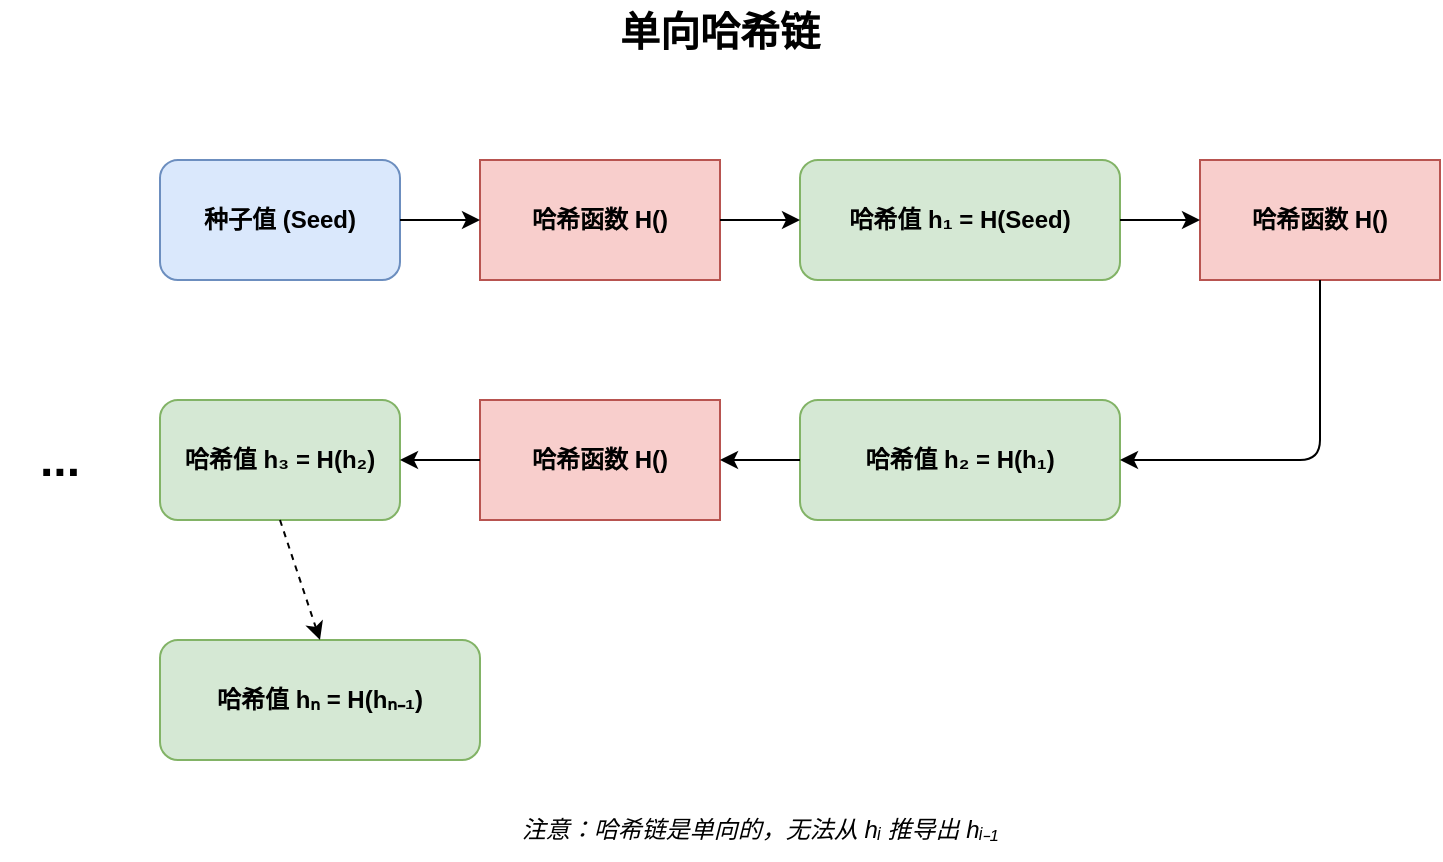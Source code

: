 <mxfile version="26.1.0" pages="6">
  <diagram name="哈希链模型结构图" id="7ok_b1S68J6LIgTrlSK9">
    <mxGraphModel dx="1224" dy="816" grid="1" gridSize="10" guides="1" tooltips="1" connect="1" arrows="1" fold="1" page="1" pageScale="1" pageWidth="827" pageHeight="1169" math="0" shadow="0">
      <root>
        <mxCell id="0" />
        <mxCell id="1" parent="0" />
        <mxCell id="LZkfLQeoTUUWKgjzPtRC-1" value="种子值 (Seed)" style="rounded=1;whiteSpace=wrap;html=1;fillColor=#dae8fc;strokeColor=#6c8ebf;fontStyle=1" vertex="1" parent="1">
          <mxGeometry x="120" y="200" width="120" height="60" as="geometry" />
        </mxCell>
        <mxCell id="LZkfLQeoTUUWKgjzPtRC-2" value="哈希函数 H()" style="rounded=0;whiteSpace=wrap;html=1;fillColor=#f8cecc;strokeColor=#b85450;fontStyle=1" vertex="1" parent="1">
          <mxGeometry x="280" y="200" width="120" height="60" as="geometry" />
        </mxCell>
        <mxCell id="LZkfLQeoTUUWKgjzPtRC-3" value="哈希值 h₁ = H(Seed)" style="rounded=1;whiteSpace=wrap;html=1;fillColor=#d5e8d4;strokeColor=#82b366;fontStyle=1" vertex="1" parent="1">
          <mxGeometry x="440" y="200" width="160" height="60" as="geometry" />
        </mxCell>
        <mxCell id="LZkfLQeoTUUWKgjzPtRC-4" value="哈希函数 H()" style="rounded=0;whiteSpace=wrap;html=1;fillColor=#f8cecc;strokeColor=#b85450;fontStyle=1" vertex="1" parent="1">
          <mxGeometry x="640" y="200" width="120" height="60" as="geometry" />
        </mxCell>
        <mxCell id="LZkfLQeoTUUWKgjzPtRC-5" value="哈希值 h₂ = H(h₁)" style="rounded=1;whiteSpace=wrap;html=1;fillColor=#d5e8d4;strokeColor=#82b366;fontStyle=1" vertex="1" parent="1">
          <mxGeometry x="440" y="320" width="160" height="60" as="geometry" />
        </mxCell>
        <mxCell id="LZkfLQeoTUUWKgjzPtRC-6" value="哈希函数 H()" style="rounded=0;whiteSpace=wrap;html=1;fillColor=#f8cecc;strokeColor=#b85450;fontStyle=1" vertex="1" parent="1">
          <mxGeometry x="280" y="320" width="120" height="60" as="geometry" />
        </mxCell>
        <mxCell id="LZkfLQeoTUUWKgjzPtRC-7" value="哈希值 h₃ = H(h₂)" style="rounded=1;whiteSpace=wrap;html=1;fillColor=#d5e8d4;strokeColor=#82b366;fontStyle=1" vertex="1" parent="1">
          <mxGeometry x="120" y="320" width="120" height="60" as="geometry" />
        </mxCell>
        <mxCell id="LZkfLQeoTUUWKgjzPtRC-8" value="" style="endArrow=classic;html=1;exitX=1;exitY=0.5;exitDx=0;exitDy=0;entryX=0;entryY=0.5;entryDx=0;entryDy=0;" edge="1" parent="1" source="LZkfLQeoTUUWKgjzPtRC-1" target="LZkfLQeoTUUWKgjzPtRC-2">
          <mxGeometry width="50" height="50" relative="1" as="geometry">
            <mxPoint x="390" y="430" as="sourcePoint" />
            <mxPoint x="440" y="380" as="targetPoint" />
          </mxGeometry>
        </mxCell>
        <mxCell id="LZkfLQeoTUUWKgjzPtRC-9" value="" style="endArrow=classic;html=1;exitX=1;exitY=0.5;exitDx=0;exitDy=0;entryX=0;entryY=0.5;entryDx=0;entryDy=0;" edge="1" parent="1" source="LZkfLQeoTUUWKgjzPtRC-2" target="LZkfLQeoTUUWKgjzPtRC-3">
          <mxGeometry width="50" height="50" relative="1" as="geometry">
            <mxPoint x="390" y="430" as="sourcePoint" />
            <mxPoint x="440" y="380" as="targetPoint" />
          </mxGeometry>
        </mxCell>
        <mxCell id="LZkfLQeoTUUWKgjzPtRC-10" value="" style="endArrow=classic;html=1;exitX=1;exitY=0.5;exitDx=0;exitDy=0;entryX=0;entryY=0.5;entryDx=0;entryDy=0;" edge="1" parent="1" source="LZkfLQeoTUUWKgjzPtRC-3" target="LZkfLQeoTUUWKgjzPtRC-4">
          <mxGeometry width="50" height="50" relative="1" as="geometry">
            <mxPoint x="390" y="430" as="sourcePoint" />
            <mxPoint x="440" y="380" as="targetPoint" />
          </mxGeometry>
        </mxCell>
        <mxCell id="LZkfLQeoTUUWKgjzPtRC-11" value="" style="endArrow=classic;html=1;exitX=0.5;exitY=1;exitDx=0;exitDy=0;entryX=1;entryY=0.5;entryDx=0;entryDy=0;" edge="1" parent="1" source="LZkfLQeoTUUWKgjzPtRC-4" target="LZkfLQeoTUUWKgjzPtRC-5">
          <mxGeometry width="50" height="50" relative="1" as="geometry">
            <mxPoint x="390" y="430" as="sourcePoint" />
            <mxPoint x="440" y="380" as="targetPoint" />
            <Array as="points">
              <mxPoint x="700" y="350" />
            </Array>
          </mxGeometry>
        </mxCell>
        <mxCell id="LZkfLQeoTUUWKgjzPtRC-12" value="" style="endArrow=classic;html=1;exitX=0;exitY=0.5;exitDx=0;exitDy=0;entryX=1;entryY=0.5;entryDx=0;entryDy=0;" edge="1" parent="1" source="LZkfLQeoTUUWKgjzPtRC-5" target="LZkfLQeoTUUWKgjzPtRC-6">
          <mxGeometry width="50" height="50" relative="1" as="geometry">
            <mxPoint x="390" y="430" as="sourcePoint" />
            <mxPoint x="440" y="380" as="targetPoint" />
          </mxGeometry>
        </mxCell>
        <mxCell id="LZkfLQeoTUUWKgjzPtRC-13" value="" style="endArrow=classic;html=1;exitX=0;exitY=0.5;exitDx=0;exitDy=0;entryX=1;entryY=0.5;entryDx=0;entryDy=0;" edge="1" parent="1" source="LZkfLQeoTUUWKgjzPtRC-6" target="LZkfLQeoTUUWKgjzPtRC-7">
          <mxGeometry width="50" height="50" relative="1" as="geometry">
            <mxPoint x="390" y="430" as="sourcePoint" />
            <mxPoint x="440" y="380" as="targetPoint" />
          </mxGeometry>
        </mxCell>
        <mxCell id="LZkfLQeoTUUWKgjzPtRC-14" value="..." style="text;html=1;strokeColor=none;fillColor=none;align=center;verticalAlign=middle;whiteSpace=wrap;rounded=0;fontStyle=1;fontSize=24;" vertex="1" parent="1">
          <mxGeometry x="40" y="335" width="60" height="30" as="geometry" />
        </mxCell>
        <mxCell id="LZkfLQeoTUUWKgjzPtRC-15" value="哈希值 hₙ = H(hₙ₋₁)" style="rounded=1;whiteSpace=wrap;html=1;fillColor=#d5e8d4;strokeColor=#82b366;fontStyle=1" vertex="1" parent="1">
          <mxGeometry x="120" y="440" width="160" height="60" as="geometry" />
        </mxCell>
        <mxCell id="LZkfLQeoTUUWKgjzPtRC-16" value="" style="endArrow=classic;html=1;exitX=0.5;exitY=1;exitDx=0;exitDy=0;entryX=0.5;entryY=0;entryDx=0;entryDy=0;dashed=1;" edge="1" parent="1" source="LZkfLQeoTUUWKgjzPtRC-7" target="LZkfLQeoTUUWKgjzPtRC-15">
          <mxGeometry width="50" height="50" relative="1" as="geometry">
            <mxPoint x="390" y="430" as="sourcePoint" />
            <mxPoint x="440" y="380" as="targetPoint" />
          </mxGeometry>
        </mxCell>
        <mxCell id="LZkfLQeoTUUWKgjzPtRC-17" value="单向哈希链" style="text;html=1;strokeColor=none;fillColor=none;align=center;verticalAlign=middle;whiteSpace=wrap;rounded=0;fontStyle=1;fontSize=20;" vertex="1" parent="1">
          <mxGeometry x="320" y="120" width="160" height="30" as="geometry" />
        </mxCell>
        <mxCell id="LZkfLQeoTUUWKgjzPtRC-18" value="注意：哈希链是单向的，无法从 hᵢ 推导出 hᵢ₋₁" style="text;html=1;strokeColor=none;fillColor=none;align=center;verticalAlign=middle;whiteSpace=wrap;rounded=0;fontStyle=2" vertex="1" parent="1">
          <mxGeometry x="280" y="520" width="280" height="30" as="geometry" />
        </mxCell>
      </root>
    </mxGraphModel>
  </diagram>
  <diagram id="0Ta851ktwL3On8M3dfcz" name="第 2 页">
    <mxGraphModel dx="1224" dy="816" grid="1" gridSize="10" guides="1" tooltips="1" connect="1" arrows="1" fold="1" page="1" pageScale="1" pageWidth="827" pageHeight="1169" math="0" shadow="0">
      <root>
        <mxCell id="0" />
        <mxCell id="1" parent="0" />
        <mxCell id="FvE2mHSFyvoX7AXcn4Re-1" value="H₀" style="whiteSpace=wrap;html=1;aspect=fixed;fontSize=16;fontColor=#006600;strokeWidth=1;" vertex="1" parent="1">
          <mxGeometry x="120" y="120" width="60" height="60" as="geometry" />
        </mxCell>
        <mxCell id="FvE2mHSFyvoX7AXcn4Re-2" value="H₁" style="whiteSpace=wrap;html=1;aspect=fixed;fontSize=16;fontColor=#006600;strokeWidth=1;" vertex="1" parent="1">
          <mxGeometry x="240" y="120" width="60" height="60" as="geometry" />
        </mxCell>
        <mxCell id="FvE2mHSFyvoX7AXcn4Re-3" value="H₂" style="whiteSpace=wrap;html=1;aspect=fixed;fontSize=16;fontColor=#006600;strokeWidth=1;" vertex="1" parent="1">
          <mxGeometry x="360" y="120" width="60" height="60" as="geometry" />
        </mxCell>
        <mxCell id="FvE2mHSFyvoX7AXcn4Re-4" value="H₃" style="whiteSpace=wrap;html=1;aspect=fixed;fontSize=16;fontColor=#006600;strokeWidth=1;" vertex="1" parent="1">
          <mxGeometry x="480" y="120" width="60" height="60" as="geometry" />
        </mxCell>
        <mxCell id="FvE2mHSFyvoX7AXcn4Re-5" value="Hₙ₋₁" style="whiteSpace=wrap;html=1;aspect=fixed;fontSize=16;fontColor=#006600;strokeWidth=1;" vertex="1" parent="1">
          <mxGeometry x="640" y="120" width="60" height="60" as="geometry" />
        </mxCell>
        <mxCell id="FvE2mHSFyvoX7AXcn4Re-6" value="Hₙ" style="whiteSpace=wrap;html=1;aspect=fixed;fontSize=16;fontColor=#006600;strokeWidth=1;" vertex="1" parent="1">
          <mxGeometry x="760" y="120" width="60" height="60" as="geometry" />
        </mxCell>
        <mxCell id="FvE2mHSFyvoX7AXcn4Re-7" value="x₁" style="whiteSpace=wrap;html=1;aspect=fixed;fontSize=16;strokeWidth=1;" vertex="1" parent="1">
          <mxGeometry x="240" y="240" width="60" height="60" as="geometry" />
        </mxCell>
        <mxCell id="FvE2mHSFyvoX7AXcn4Re-8" value="x₂" style="whiteSpace=wrap;html=1;aspect=fixed;fontSize=16;strokeWidth=1;" vertex="1" parent="1">
          <mxGeometry x="360" y="240" width="60" height="60" as="geometry" />
        </mxCell>
        <mxCell id="FvE2mHSFyvoX7AXcn4Re-9" value="x₃" style="whiteSpace=wrap;html=1;aspect=fixed;fontSize=16;strokeWidth=1;" vertex="1" parent="1">
          <mxGeometry x="480" y="240" width="60" height="60" as="geometry" />
        </mxCell>
        <mxCell id="FvE2mHSFyvoX7AXcn4Re-10" value="xₙ₋₁" style="whiteSpace=wrap;html=1;aspect=fixed;fontSize=16;strokeWidth=1;" vertex="1" parent="1">
          <mxGeometry x="640" y="240" width="60" height="60" as="geometry" />
        </mxCell>
        <mxCell id="FvE2mHSFyvoX7AXcn4Re-11" value="xₙ" style="whiteSpace=wrap;html=1;aspect=fixed;fontSize=16;strokeWidth=1;" vertex="1" parent="1">
          <mxGeometry x="760" y="240" width="60" height="60" as="geometry" />
        </mxCell>
        <mxCell id="FvE2mHSFyvoX7AXcn4Re-12" value="" style="endArrow=classic;html=1;rounded=0;fontSize=12;startSize=8;endSize=8;curved=1;exitX=1;exitY=0.5;exitDx=0;exitDy=0;entryX=0;entryY=0.5;entryDx=0;entryDy=0;strokeColor=#0066CC;" edge="1" parent="1" source="FvE2mHSFyvoX7AXcn4Re-1" target="FvE2mHSFyvoX7AXcn4Re-2">
          <mxGeometry width="50" height="50" relative="1" as="geometry">
            <mxPoint x="390" y="430" as="sourcePoint" />
            <mxPoint x="440" y="380" as="targetPoint" />
          </mxGeometry>
        </mxCell>
        <mxCell id="FvE2mHSFyvoX7AXcn4Re-13" value="" style="endArrow=classic;html=1;rounded=0;fontSize=12;startSize=8;endSize=8;curved=1;exitX=1;exitY=0.5;exitDx=0;exitDy=0;entryX=0;entryY=0.5;entryDx=0;entryDy=0;strokeColor=#0066CC;" edge="1" parent="1" source="FvE2mHSFyvoX7AXcn4Re-2" target="FvE2mHSFyvoX7AXcn4Re-3">
          <mxGeometry width="50" height="50" relative="1" as="geometry">
            <mxPoint x="390" y="430" as="sourcePoint" />
            <mxPoint x="440" y="380" as="targetPoint" />
          </mxGeometry>
        </mxCell>
        <mxCell id="FvE2mHSFyvoX7AXcn4Re-14" value="" style="endArrow=classic;html=1;rounded=0;fontSize=12;startSize=8;endSize=8;curved=1;exitX=1;exitY=0.5;exitDx=0;exitDy=0;entryX=0;entryY=0.5;entryDx=0;entryDy=0;strokeColor=#0066CC;" edge="1" parent="1" source="FvE2mHSFyvoX7AXcn4Re-3" target="FvE2mHSFyvoX7AXcn4Re-4">
          <mxGeometry width="50" height="50" relative="1" as="geometry">
            <mxPoint x="390" y="430" as="sourcePoint" />
            <mxPoint x="440" y="380" as="targetPoint" />
          </mxGeometry>
        </mxCell>
        <mxCell id="FvE2mHSFyvoX7AXcn4Re-15" value="···" style="text;html=1;strokeColor=none;fillColor=none;align=center;verticalAlign=middle;whiteSpace=wrap;rounded=0;fontSize=24;" vertex="1" parent="1">
          <mxGeometry x="560" y="135" width="60" height="30" as="geometry" />
        </mxCell>
        <mxCell id="FvE2mHSFyvoX7AXcn4Re-16" value="" style="endArrow=classic;html=1;rounded=0;fontSize=12;startSize=8;endSize=8;curved=1;exitX=1;exitY=0.5;exitDx=0;exitDy=0;entryX=0;entryY=0.5;entryDx=0;entryDy=0;strokeColor=#0066CC;" edge="1" parent="1" source="FvE2mHSFyvoX7AXcn4Re-4" target="FvE2mHSFyvoX7AXcn4Re-15">
          <mxGeometry width="50" height="50" relative="1" as="geometry">
            <mxPoint x="390" y="430" as="sourcePoint" />
            <mxPoint x="440" y="380" as="targetPoint" />
          </mxGeometry>
        </mxCell>
        <mxCell id="FvE2mHSFyvoX7AXcn4Re-17" value="" style="endArrow=classic;html=1;rounded=0;fontSize=12;startSize=8;endSize=8;curved=1;exitX=1;exitY=0.5;exitDx=0;exitDy=0;entryX=0;entryY=0.5;entryDx=0;entryDy=0;strokeColor=#0066CC;" edge="1" parent="1" source="FvE2mHSFyvoX7AXcn4Re-15" target="FvE2mHSFyvoX7AXcn4Re-5">
          <mxGeometry width="50" height="50" relative="1" as="geometry">
            <mxPoint x="390" y="430" as="sourcePoint" />
            <mxPoint x="440" y="380" as="targetPoint" />
          </mxGeometry>
        </mxCell>
        <mxCell id="FvE2mHSFyvoX7AXcn4Re-18" value="" style="endArrow=classic;html=1;rounded=0;fontSize=12;startSize=8;endSize=8;curved=1;exitX=1;exitY=0.5;exitDx=0;exitDy=0;entryX=0;entryY=0.5;entryDx=0;entryDy=0;strokeColor=#0066CC;" edge="1" parent="1" source="FvE2mHSFyvoX7AXcn4Re-5" target="FvE2mHSFyvoX7AXcn4Re-6">
          <mxGeometry width="50" height="50" relative="1" as="geometry">
            <mxPoint x="390" y="430" as="sourcePoint" />
            <mxPoint x="440" y="380" as="targetPoint" />
          </mxGeometry>
        </mxCell>
        <mxCell id="FvE2mHSFyvoX7AXcn4Re-19" value="" style="endArrow=classic;html=1;rounded=0;fontSize=12;startSize=8;endSize=8;curved=1;exitX=0.5;exitY=0;exitDx=0;exitDy=0;entryX=0.5;entryY=1;entryDx=0;entryDy=0;strokeColor=#0066CC;" edge="1" parent="1" source="FvE2mHSFyvoX7AXcn4Re-7" target="FvE2mHSFyvoX7AXcn4Re-2">
          <mxGeometry width="50" height="50" relative="1" as="geometry">
            <mxPoint x="390" y="430" as="sourcePoint" />
            <mxPoint x="440" y="380" as="targetPoint" />
          </mxGeometry>
        </mxCell>
        <mxCell id="FvE2mHSFyvoX7AXcn4Re-20" value="" style="endArrow=classic;html=1;rounded=0;fontSize=12;startSize=8;endSize=8;curved=1;exitX=0.5;exitY=0;exitDx=0;exitDy=0;entryX=0.5;entryY=1;entryDx=0;entryDy=0;strokeColor=#0066CC;" edge="1" parent="1" source="FvE2mHSFyvoX7AXcn4Re-8" target="FvE2mHSFyvoX7AXcn4Re-3">
          <mxGeometry width="50" height="50" relative="1" as="geometry">
            <mxPoint x="390" y="430" as="sourcePoint" />
            <mxPoint x="440" y="380" as="targetPoint" />
          </mxGeometry>
        </mxCell>
        <mxCell id="FvE2mHSFyvoX7AXcn4Re-21" value="" style="endArrow=classic;html=1;rounded=0;fontSize=12;startSize=8;endSize=8;curved=1;exitX=0.5;exitY=0;exitDx=0;exitDy=0;entryX=0.5;entryY=1;entryDx=0;entryDy=0;strokeColor=#0066CC;" edge="1" parent="1" source="FvE2mHSFyvoX7AXcn4Re-9" target="FvE2mHSFyvoX7AXcn4Re-4">
          <mxGeometry width="50" height="50" relative="1" as="geometry">
            <mxPoint x="390" y="430" as="sourcePoint" />
            <mxPoint x="440" y="380" as="targetPoint" />
          </mxGeometry>
        </mxCell>
        <mxCell id="FvE2mHSFyvoX7AXcn4Re-22" value="" style="endArrow=classic;html=1;rounded=0;fontSize=12;startSize=8;endSize=8;curved=1;exitX=0.5;exitY=0;exitDx=0;exitDy=0;entryX=0.5;entryY=1;entryDx=0;entryDy=0;strokeColor=#0066CC;" edge="1" parent="1" source="FvE2mHSFyvoX7AXcn4Re-10" target="FvE2mHSFyvoX7AXcn4Re-5">
          <mxGeometry width="50" height="50" relative="1" as="geometry">
            <mxPoint x="390" y="430" as="sourcePoint" />
            <mxPoint x="440" y="380" as="targetPoint" />
          </mxGeometry>
        </mxCell>
        <mxCell id="FvE2mHSFyvoX7AXcn4Re-23" value="" style="endArrow=classic;html=1;rounded=0;fontSize=12;startSize=8;endSize=8;curved=1;exitX=0.5;exitY=0;exitDx=0;exitDy=0;entryX=0.5;entryY=1;entryDx=0;entryDy=0;strokeColor=#0066CC;" edge="1" parent="1" source="FvE2mHSFyvoX7AXcn4Re-11" target="FvE2mHSFyvoX7AXcn4Re-6">
          <mxGeometry width="50" height="50" relative="1" as="geometry">
            <mxPoint x="390" y="430" as="sourcePoint" />
            <mxPoint x="440" y="380" as="targetPoint" />
          </mxGeometry>
        </mxCell>
        <mxCell id="FvE2mHSFyvoX7AXcn4Re-24" value="图 3.1 哈希链模型结构图" style="text;html=1;strokeColor=none;fillColor=none;align=center;verticalAlign=middle;whiteSpace=wrap;rounded=0;fontSize=16;" vertex="1" parent="1">
          <mxGeometry x="360" y="320" width="200" height="30" as="geometry" />
        </mxCell>
      </root>
    </mxGraphModel>
  </diagram>
  <diagram id="8ajHZUMaO3F3XkDTtNsn" name="第 3 页">
    <mxGraphModel dx="2051" dy="816" grid="0" gridSize="10" guides="1" tooltips="1" connect="1" arrows="1" fold="1" page="1" pageScale="1" pageWidth="827" pageHeight="1169" math="0" shadow="0">
      <root>
        <mxCell id="0" />
        <mxCell id="1" parent="0" />
        <mxCell id="6a-QV8mlCyft7PO4fem4-1" value="基于MPC的种子密钥生成流程" style="text;html=1;strokeColor=none;fillColor=none;align=center;verticalAlign=middle;whiteSpace=wrap;rounded=0;fontSize=20;fontStyle=1" vertex="1" parent="1">
          <mxGeometry x="320" y="60" width="360" height="30" as="geometry" />
        </mxCell>
        <mxCell id="6a-QV8mlCyft7PO4fem4-2" value="参与方 1" style="rounded=0;whiteSpace=wrap;html=1;fillColor=#dae8fc;strokeColor=#6c8ebf;fontSize=14;fontStyle=1" vertex="1" parent="1">
          <mxGeometry x="200" y="120" width="120" height="40" as="geometry" />
        </mxCell>
        <mxCell id="6a-QV8mlCyft7PO4fem4-3" value="参与方 2" style="rounded=0;whiteSpace=wrap;html=1;fillColor=#dae8fc;strokeColor=#6c8ebf;fontSize=14;fontStyle=1" vertex="1" parent="1">
          <mxGeometry x="440" y="120" width="120" height="40" as="geometry" />
        </mxCell>
        <mxCell id="6a-QV8mlCyft7PO4fem4-4" value="参与方 3" style="rounded=0;whiteSpace=wrap;html=1;fillColor=#dae8fc;strokeColor=#6c8ebf;fontSize=14;fontStyle=1" vertex="1" parent="1">
          <mxGeometry x="680" y="120" width="120" height="40" as="geometry" />
        </mxCell>
        <mxCell id="6a-QV8mlCyft7PO4fem4-5" value="生成随机数 r₁" style="rounded=1;whiteSpace=wrap;html=1;fillColor=#fff2cc;strokeColor=#d6b656;fontSize=12;" vertex="1" parent="1">
          <mxGeometry x="200" y="180" width="120" height="40" as="geometry" />
        </mxCell>
        <mxCell id="6a-QV8mlCyft7PO4fem4-6" value="生成随机数 r₂" style="rounded=1;whiteSpace=wrap;html=1;fillColor=#fff2cc;strokeColor=#d6b656;fontSize=12;" vertex="1" parent="1">
          <mxGeometry x="440" y="180" width="120" height="40" as="geometry" />
        </mxCell>
        <mxCell id="6a-QV8mlCyft7PO4fem4-7" value="生成随机数 r₃" style="rounded=1;whiteSpace=wrap;html=1;fillColor=#fff2cc;strokeColor=#d6b656;fontSize=12;" vertex="1" parent="1">
          <mxGeometry x="680" y="180" width="120" height="40" as="geometry" />
        </mxCell>
        <mxCell id="6a-QV8mlCyft7PO4fem4-8" value="计算承诺 C₁ = H(r₁)" style="rounded=1;whiteSpace=wrap;html=1;fillColor=#e1d5e7;strokeColor=#9673a6;fontSize=12;" vertex="1" parent="1">
          <mxGeometry x="200" y="240" width="120" height="40" as="geometry" />
        </mxCell>
        <mxCell id="6a-QV8mlCyft7PO4fem4-9" value="计算承诺 C₂ = H(r₂)" style="rounded=1;whiteSpace=wrap;html=1;fillColor=#e1d5e7;strokeColor=#9673a6;fontSize=12;" vertex="1" parent="1">
          <mxGeometry x="440" y="240" width="120" height="40" as="geometry" />
        </mxCell>
        <mxCell id="6a-QV8mlCyft7PO4fem4-10" value="计算承诺 C₃ = H(r₃)" style="rounded=1;whiteSpace=wrap;html=1;fillColor=#e1d5e7;strokeColor=#9673a6;fontSize=12;" vertex="1" parent="1">
          <mxGeometry x="680" y="240" width="120" height="40" as="geometry" />
        </mxCell>
        <mxCell id="6a-QV8mlCyft7PO4fem4-11" value="广播承诺 C₁" style="rounded=1;whiteSpace=wrap;html=1;fillColor=#d5e8d4;strokeColor=#82b366;fontSize=12;" vertex="1" parent="1">
          <mxGeometry x="200" y="300" width="120" height="40" as="geometry" />
        </mxCell>
        <mxCell id="6a-QV8mlCyft7PO4fem4-12" value="广播承诺 C₂" style="rounded=1;whiteSpace=wrap;html=1;fillColor=#d5e8d4;strokeColor=#82b366;fontSize=12;" vertex="1" parent="1">
          <mxGeometry x="440" y="300" width="120" height="40" as="geometry" />
        </mxCell>
        <mxCell id="6a-QV8mlCyft7PO4fem4-13" value="广播承诺 C₃" style="rounded=1;whiteSpace=wrap;html=1;fillColor=#d5e8d4;strokeColor=#82b366;fontSize=12;" vertex="1" parent="1">
          <mxGeometry x="680" y="300" width="120" height="40" as="geometry" />
        </mxCell>
        <mxCell id="6a-QV8mlCyft7PO4fem4-14" value="广播随机数 r₁" style="rounded=1;whiteSpace=wrap;html=1;fillColor=#d5e8d4;strokeColor=#82b366;fontSize=12;" vertex="1" parent="1">
          <mxGeometry x="200" y="360" width="120" height="40" as="geometry" />
        </mxCell>
        <mxCell id="6a-QV8mlCyft7PO4fem4-15" value="广播随机数 r₂" style="rounded=1;whiteSpace=wrap;html=1;fillColor=#d5e8d4;strokeColor=#82b366;fontSize=12;" vertex="1" parent="1">
          <mxGeometry x="440" y="360" width="120" height="40" as="geometry" />
        </mxCell>
        <mxCell id="6a-QV8mlCyft7PO4fem4-16" value="广播随机数 r₃" style="rounded=1;whiteSpace=wrap;html=1;fillColor=#d5e8d4;strokeColor=#82b366;fontSize=12;" vertex="1" parent="1">
          <mxGeometry x="680" y="360" width="120" height="40" as="geometry" />
        </mxCell>
        <mxCell id="6a-QV8mlCyft7PO4fem4-17" value="验证 C₂, C₃" style="rounded=1;whiteSpace=wrap;html=1;fillColor=#f8cecc;strokeColor=#b85450;fontSize=12;" vertex="1" parent="1">
          <mxGeometry x="200" y="420" width="120" height="40" as="geometry" />
        </mxCell>
        <mxCell id="6a-QV8mlCyft7PO4fem4-18" value="验证 C₁, C₃" style="rounded=1;whiteSpace=wrap;html=1;fillColor=#f8cecc;strokeColor=#b85450;fontSize=12;" vertex="1" parent="1">
          <mxGeometry x="440" y="420" width="120" height="40" as="geometry" />
        </mxCell>
        <mxCell id="6a-QV8mlCyft7PO4fem4-19" value="验证 C₁, C₂" style="rounded=1;whiteSpace=wrap;html=1;fillColor=#f8cecc;strokeColor=#b85450;fontSize=12;" vertex="1" parent="1">
          <mxGeometry x="680" y="420" width="120" height="40" as="geometry" />
        </mxCell>
        <mxCell id="6a-QV8mlCyft7PO4fem4-20" value="计算种子 S = r₁ ⊕ r₂ ⊕ r₃" style="rounded=1;whiteSpace=wrap;html=1;fillColor=#ffe6cc;strokeColor=#d79b00;fontSize=12;" vertex="1" parent="1">
          <mxGeometry x="200" y="480" width="120" height="40" as="geometry" />
        </mxCell>
        <mxCell id="6a-QV8mlCyft7PO4fem4-21" value="计算种子 S = r₁ ⊕ r₂ ⊕ r₃" style="rounded=1;whiteSpace=wrap;html=1;fillColor=#ffe6cc;strokeColor=#d79b00;fontSize=12;" vertex="1" parent="1">
          <mxGeometry x="440" y="480" width="120" height="40" as="geometry" />
        </mxCell>
        <mxCell id="6a-QV8mlCyft7PO4fem4-22" value="计算种子 S = r₁ ⊕ r₂ ⊕ r₃" style="rounded=1;whiteSpace=wrap;html=1;fillColor=#ffe6cc;strokeColor=#d79b00;fontSize=12;" vertex="1" parent="1">
          <mxGeometry x="680" y="480" width="120" height="40" as="geometry" />
        </mxCell>
        <mxCell id="6a-QV8mlCyft7PO4fem4-23" value="派生密钥 K = KDF(S)" style="rounded=1;whiteSpace=wrap;html=1;fillColor=#b0e3e6;strokeColor=#0e8088;fontSize=12;" vertex="1" parent="1">
          <mxGeometry x="200" y="540" width="120" height="40" as="geometry" />
        </mxCell>
        <mxCell id="6a-QV8mlCyft7PO4fem4-24" value="派生密钥 K = KDF(S)" style="rounded=1;whiteSpace=wrap;html=1;fillColor=#b0e3e6;strokeColor=#0e8088;fontSize=12;" vertex="1" parent="1">
          <mxGeometry x="440" y="540" width="120" height="40" as="geometry" />
        </mxCell>
        <mxCell id="6a-QV8mlCyft7PO4fem4-25" value="派生密钥 K = KDF(S)" style="rounded=1;whiteSpace=wrap;html=1;fillColor=#b0e3e6;strokeColor=#0e8088;fontSize=12;" vertex="1" parent="1">
          <mxGeometry x="680" y="540" width="120" height="40" as="geometry" />
        </mxCell>
        <mxCell id="6a-QV8mlCyft7PO4fem4-26" value="生成密钥分片 K₁" style="rounded=1;whiteSpace=wrap;html=1;fillColor=#b1ddf0;strokeColor=#10739e;fontSize=12;" vertex="1" parent="1">
          <mxGeometry x="200" y="600" width="120" height="40" as="geometry" />
        </mxCell>
        <mxCell id="6a-QV8mlCyft7PO4fem4-27" value="生成密钥分片 K₂" style="rounded=1;whiteSpace=wrap;html=1;fillColor=#b1ddf0;strokeColor=#10739e;fontSize=12;" vertex="1" parent="1">
          <mxGeometry x="440" y="600" width="120" height="40" as="geometry" />
        </mxCell>
        <mxCell id="6a-QV8mlCyft7PO4fem4-28" value="生成密钥分片 K₃" style="rounded=1;whiteSpace=wrap;html=1;fillColor=#b1ddf0;strokeColor=#10739e;fontSize=12;" vertex="1" parent="1">
          <mxGeometry x="680" y="600" width="120" height="40" as="geometry" />
        </mxCell>
        <mxCell id="6a-QV8mlCyft7PO4fem4-29" value="安全存储密钥分片 K₁" style="rounded=1;whiteSpace=wrap;html=1;fillColor=#cdeb8b;strokeColor=#36393d;fontSize=12;" vertex="1" parent="1">
          <mxGeometry x="200" y="660" width="120" height="40" as="geometry" />
        </mxCell>
        <mxCell id="6a-QV8mlCyft7PO4fem4-30" value="安全存储密钥分片 K₂" style="rounded=1;whiteSpace=wrap;html=1;fillColor=#cdeb8b;strokeColor=#36393d;fontSize=12;" vertex="1" parent="1">
          <mxGeometry x="440" y="660" width="120" height="40" as="geometry" />
        </mxCell>
        <mxCell id="6a-QV8mlCyft7PO4fem4-31" value="安全存储密钥分片 K₃" style="rounded=1;whiteSpace=wrap;html=1;fillColor=#cdeb8b;strokeColor=#36393d;fontSize=12;" vertex="1" parent="1">
          <mxGeometry x="680" y="660" width="120" height="40" as="geometry" />
        </mxCell>
        <mxCell id="6a-QV8mlCyft7PO4fem4-32" value="" style="endArrow=classic;html=1;exitX=0.5;exitY=1;exitDx=0;exitDy=0;entryX=0.5;entryY=0;entryDx=0;entryDy=0;" edge="1" parent="1" source="6a-QV8mlCyft7PO4fem4-2" target="6a-QV8mlCyft7PO4fem4-5">
          <mxGeometry width="50" height="50" relative="1" as="geometry" />
        </mxCell>
        <mxCell id="6a-QV8mlCyft7PO4fem4-33" value="" style="endArrow=classic;html=1;exitX=0.5;exitY=1;exitDx=0;exitDy=0;entryX=0.5;entryY=0;entryDx=0;entryDy=0;" edge="1" parent="1" source="6a-QV8mlCyft7PO4fem4-5" target="6a-QV8mlCyft7PO4fem4-8">
          <mxGeometry width="50" height="50" relative="1" as="geometry" />
        </mxCell>
        <mxCell id="6a-QV8mlCyft7PO4fem4-34" value="" style="endArrow=classic;html=1;exitX=0.5;exitY=1;exitDx=0;exitDy=0;entryX=0.5;entryY=0;entryDx=0;entryDy=0;" edge="1" parent="1" source="6a-QV8mlCyft7PO4fem4-8" target="6a-QV8mlCyft7PO4fem4-11">
          <mxGeometry width="50" height="50" relative="1" as="geometry" />
        </mxCell>
        <mxCell id="6a-QV8mlCyft7PO4fem4-35" value="" style="endArrow=classic;html=1;exitX=0.5;exitY=1;exitDx=0;exitDy=0;entryX=0.5;entryY=0;entryDx=0;entryDy=0;" edge="1" parent="1" source="6a-QV8mlCyft7PO4fem4-11" target="6a-QV8mlCyft7PO4fem4-14">
          <mxGeometry width="50" height="50" relative="1" as="geometry" />
        </mxCell>
        <mxCell id="6a-QV8mlCyft7PO4fem4-36" value="" style="endArrow=classic;html=1;exitX=0.5;exitY=1;exitDx=0;exitDy=0;entryX=0.5;entryY=0;entryDx=0;entryDy=0;" edge="1" parent="1" source="6a-QV8mlCyft7PO4fem4-14" target="6a-QV8mlCyft7PO4fem4-17">
          <mxGeometry width="50" height="50" relative="1" as="geometry" />
        </mxCell>
        <mxCell id="6a-QV8mlCyft7PO4fem4-37" value="" style="endArrow=classic;html=1;exitX=0.5;exitY=1;exitDx=0;exitDy=0;entryX=0.5;entryY=0;entryDx=0;entryDy=0;" edge="1" parent="1" source="6a-QV8mlCyft7PO4fem4-17" target="6a-QV8mlCyft7PO4fem4-20">
          <mxGeometry width="50" height="50" relative="1" as="geometry" />
        </mxCell>
        <mxCell id="6a-QV8mlCyft7PO4fem4-38" value="" style="endArrow=classic;html=1;exitX=0.5;exitY=1;exitDx=0;exitDy=0;entryX=0.5;entryY=0;entryDx=0;entryDy=0;" edge="1" parent="1" source="6a-QV8mlCyft7PO4fem4-20" target="6a-QV8mlCyft7PO4fem4-23">
          <mxGeometry width="50" height="50" relative="1" as="geometry" />
        </mxCell>
        <mxCell id="6a-QV8mlCyft7PO4fem4-39" value="" style="endArrow=classic;html=1;exitX=0.5;exitY=1;exitDx=0;exitDy=0;entryX=0.5;entryY=0;entryDx=0;entryDy=0;" edge="1" parent="1" source="6a-QV8mlCyft7PO4fem4-23" target="6a-QV8mlCyft7PO4fem4-26">
          <mxGeometry width="50" height="50" relative="1" as="geometry" />
        </mxCell>
        <mxCell id="6a-QV8mlCyft7PO4fem4-40" value="" style="endArrow=classic;html=1;exitX=0.5;exitY=1;exitDx=0;exitDy=0;entryX=0.5;entryY=0;entryDx=0;entryDy=0;" edge="1" parent="1" source="6a-QV8mlCyft7PO4fem4-26" target="6a-QV8mlCyft7PO4fem4-29">
          <mxGeometry width="50" height="50" relative="1" as="geometry" />
        </mxCell>
        <mxCell id="6a-QV8mlCyft7PO4fem4-41" value="" style="endArrow=classic;html=1;exitX=0.5;exitY=1;exitDx=0;exitDy=0;entryX=0.5;entryY=0;entryDx=0;entryDy=0;" edge="1" parent="1" source="6a-QV8mlCyft7PO4fem4-3" target="6a-QV8mlCyft7PO4fem4-6">
          <mxGeometry width="50" height="50" relative="1" as="geometry" />
        </mxCell>
        <mxCell id="6a-QV8mlCyft7PO4fem4-42" value="" style="endArrow=classic;html=1;exitX=0.5;exitY=1;exitDx=0;exitDy=0;entryX=0.5;entryY=0;entryDx=0;entryDy=0;" edge="1" parent="1" source="6a-QV8mlCyft7PO4fem4-6" target="6a-QV8mlCyft7PO4fem4-9">
          <mxGeometry width="50" height="50" relative="1" as="geometry" />
        </mxCell>
        <mxCell id="6a-QV8mlCyft7PO4fem4-43" value="" style="endArrow=classic;html=1;exitX=0.5;exitY=1;exitDx=0;exitDy=0;entryX=0.5;entryY=0;entryDx=0;entryDy=0;" edge="1" parent="1" source="6a-QV8mlCyft7PO4fem4-9" target="6a-QV8mlCyft7PO4fem4-12">
          <mxGeometry width="50" height="50" relative="1" as="geometry" />
        </mxCell>
        <mxCell id="6a-QV8mlCyft7PO4fem4-44" value="" style="endArrow=classic;html=1;exitX=0.5;exitY=1;exitDx=0;exitDy=0;entryX=0.5;entryY=0;entryDx=0;entryDy=0;" edge="1" parent="1" source="6a-QV8mlCyft7PO4fem4-12" target="6a-QV8mlCyft7PO4fem4-15">
          <mxGeometry width="50" height="50" relative="1" as="geometry" />
        </mxCell>
        <mxCell id="6a-QV8mlCyft7PO4fem4-45" value="" style="endArrow=classic;html=1;exitX=0.5;exitY=1;exitDx=0;exitDy=0;entryX=0.5;entryY=0;entryDx=0;entryDy=0;" edge="1" parent="1" source="6a-QV8mlCyft7PO4fem4-15" target="6a-QV8mlCyft7PO4fem4-18">
          <mxGeometry width="50" height="50" relative="1" as="geometry" />
        </mxCell>
        <mxCell id="6a-QV8mlCyft7PO4fem4-46" value="" style="endArrow=classic;html=1;exitX=0.5;exitY=1;exitDx=0;exitDy=0;entryX=0.5;entryY=0;entryDx=0;entryDy=0;" edge="1" parent="1" source="6a-QV8mlCyft7PO4fem4-18" target="6a-QV8mlCyft7PO4fem4-21">
          <mxGeometry width="50" height="50" relative="1" as="geometry" />
        </mxCell>
        <mxCell id="6a-QV8mlCyft7PO4fem4-47" value="" style="endArrow=classic;html=1;exitX=0.5;exitY=1;exitDx=0;exitDy=0;entryX=0.5;entryY=0;entryDx=0;entryDy=0;" edge="1" parent="1" source="6a-QV8mlCyft7PO4fem4-21" target="6a-QV8mlCyft7PO4fem4-24">
          <mxGeometry width="50" height="50" relative="1" as="geometry" />
        </mxCell>
        <mxCell id="6a-QV8mlCyft7PO4fem4-48" value="" style="endArrow=classic;html=1;exitX=0.5;exitY=1;exitDx=0;exitDy=0;entryX=0.5;entryY=0;entryDx=0;entryDy=0;" edge="1" parent="1" source="6a-QV8mlCyft7PO4fem4-24" target="6a-QV8mlCyft7PO4fem4-27">
          <mxGeometry width="50" height="50" relative="1" as="geometry" />
        </mxCell>
        <mxCell id="6a-QV8mlCyft7PO4fem4-49" value="" style="endArrow=classic;html=1;exitX=0.5;exitY=1;exitDx=0;exitDy=0;entryX=0.5;entryY=0;entryDx=0;entryDy=0;" edge="1" parent="1" source="6a-QV8mlCyft7PO4fem4-27" target="6a-QV8mlCyft7PO4fem4-30">
          <mxGeometry width="50" height="50" relative="1" as="geometry" />
        </mxCell>
        <mxCell id="6a-QV8mlCyft7PO4fem4-50" value="" style="endArrow=classic;html=1;exitX=0.5;exitY=1;exitDx=0;exitDy=0;entryX=0.5;entryY=0;entryDx=0;entryDy=0;" edge="1" parent="1" source="6a-QV8mlCyft7PO4fem4-4" target="6a-QV8mlCyft7PO4fem4-7">
          <mxGeometry width="50" height="50" relative="1" as="geometry" />
        </mxCell>
        <mxCell id="6a-QV8mlCyft7PO4fem4-51" value="" style="endArrow=classic;html=1;exitX=0.5;exitY=1;exitDx=0;exitDy=0;entryX=0.5;entryY=0;entryDx=0;entryDy=0;" edge="1" parent="1" source="6a-QV8mlCyft7PO4fem4-7" target="6a-QV8mlCyft7PO4fem4-10">
          <mxGeometry width="50" height="50" relative="1" as="geometry" />
        </mxCell>
        <mxCell id="6a-QV8mlCyft7PO4fem4-52" value="" style="endArrow=classic;html=1;exitX=0.5;exitY=1;exitDx=0;exitDy=0;entryX=0.5;entryY=0;entryDx=0;entryDy=0;" edge="1" parent="1" source="6a-QV8mlCyft7PO4fem4-10" target="6a-QV8mlCyft7PO4fem4-13">
          <mxGeometry width="50" height="50" relative="1" as="geometry" />
        </mxCell>
        <mxCell id="6a-QV8mlCyft7PO4fem4-53" value="" style="endArrow=classic;html=1;exitX=0.5;exitY=1;exitDx=0;exitDy=0;entryX=0.5;entryY=0;entryDx=0;entryDy=0;" edge="1" parent="1" source="6a-QV8mlCyft7PO4fem4-13" target="6a-QV8mlCyft7PO4fem4-16">
          <mxGeometry width="50" height="50" relative="1" as="geometry" />
        </mxCell>
        <mxCell id="6a-QV8mlCyft7PO4fem4-54" value="" style="endArrow=classic;html=1;exitX=0.5;exitY=1;exitDx=0;exitDy=0;entryX=0.5;entryY=0;entryDx=0;entryDy=0;" edge="1" parent="1" source="6a-QV8mlCyft7PO4fem4-16" target="6a-QV8mlCyft7PO4fem4-19">
          <mxGeometry width="50" height="50" relative="1" as="geometry" />
        </mxCell>
        <mxCell id="6a-QV8mlCyft7PO4fem4-55" value="" style="endArrow=classic;html=1;exitX=0.5;exitY=1;exitDx=0;exitDy=0;entryX=0.5;entryY=0;entryDx=0;entryDy=0;" edge="1" parent="1" source="6a-QV8mlCyft7PO4fem4-19" target="6a-QV8mlCyft7PO4fem4-22">
          <mxGeometry width="50" height="50" relative="1" as="geometry" />
        </mxCell>
        <mxCell id="6a-QV8mlCyft7PO4fem4-56" value="" style="endArrow=classic;html=1;exitX=0.5;exitY=1;exitDx=0;exitDy=0;entryX=0.5;entryY=0;entryDx=0;entryDy=0;" edge="1" parent="1" source="6a-QV8mlCyft7PO4fem4-22" target="6a-QV8mlCyft7PO4fem4-25">
          <mxGeometry width="50" height="50" relative="1" as="geometry" />
        </mxCell>
        <mxCell id="6a-QV8mlCyft7PO4fem4-57" value="" style="endArrow=classic;html=1;exitX=0.5;exitY=1;exitDx=0;exitDy=0;entryX=0.5;entryY=0;entryDx=0;entryDy=0;" edge="1" parent="1" source="6a-QV8mlCyft7PO4fem4-25" target="6a-QV8mlCyft7PO4fem4-28">
          <mxGeometry width="50" height="50" relative="1" as="geometry" />
        </mxCell>
        <mxCell id="6a-QV8mlCyft7PO4fem4-58" value="" style="endArrow=classic;html=1;exitX=0.5;exitY=1;exitDx=0;exitDy=0;entryX=0.5;entryY=0;entryDx=0;entryDy=0;" edge="1" parent="1" source="6a-QV8mlCyft7PO4fem4-28" target="6a-QV8mlCyft7PO4fem4-31">
          <mxGeometry width="50" height="50" relative="1" as="geometry" />
        </mxCell>
        <mxCell id="6a-QV8mlCyft7PO4fem4-59" value="" style="endArrow=classic;html=1;dashed=1;strokeColor=#FF0000;exitX=1;exitY=0.5;exitDx=0;exitDy=0;entryX=0;entryY=0.5;entryDx=0;entryDy=0;" edge="1" parent="1" source="6a-QV8mlCyft7PO4fem4-11" target="6a-QV8mlCyft7PO4fem4-12">
          <mxGeometry width="50" height="50" relative="1" as="geometry" />
        </mxCell>
        <mxCell id="6a-QV8mlCyft7PO4fem4-60" value="" style="endArrow=classic;html=1;dashed=1;strokeColor=#FF0000;exitX=1;exitY=0.5;exitDx=0;exitDy=0;entryX=0;entryY=0.5;entryDx=0;entryDy=0;" edge="1" parent="1" source="6a-QV8mlCyft7PO4fem4-12" target="6a-QV8mlCyft7PO4fem4-13">
          <mxGeometry width="50" height="50" relative="1" as="geometry" />
        </mxCell>
        <mxCell id="6a-QV8mlCyft7PO4fem4-61" value="" style="endArrow=classic;html=1;dashed=1;strokeColor=#FF0000;exitX=1;exitY=0.5;exitDx=0;exitDy=0;entryX=0;entryY=0.5;entryDx=0;entryDy=0;" edge="1" parent="1" source="6a-QV8mlCyft7PO4fem4-14" target="6a-QV8mlCyft7PO4fem4-15">
          <mxGeometry width="50" height="50" relative="1" as="geometry" />
        </mxCell>
        <mxCell id="6a-QV8mlCyft7PO4fem4-62" value="" style="endArrow=classic;html=1;dashed=1;strokeColor=#FF0000;exitX=1;exitY=0.5;exitDx=0;exitDy=0;entryX=0;entryY=0.5;entryDx=0;entryDy=0;" edge="1" parent="1" source="6a-QV8mlCyft7PO4fem4-15" target="6a-QV8mlCyft7PO4fem4-16">
          <mxGeometry width="50" height="50" relative="1" as="geometry" />
        </mxCell>
        <mxCell id="6a-QV8mlCyft7PO4fem4-63" value="阶段说明：&#xa;1. 各方生成随机数&#xa;2. 计算并广播承诺值&#xa;3. 广播随机数并验证承诺&#xa;4. 计算共享种子&#xa;5. 派生密钥并分片存储" style="shape=note;whiteSpace=wrap;html=1;backgroundOutline=1;darkOpacity=0.05;fillColor=#FFF2CC;align=left;fontSize=12;strokeColor=#d6b656;" vertex="1" parent="1">
          <mxGeometry x="-120" y="470" width="200" height="100" as="geometry" />
        </mxCell>
      </root>
    </mxGraphModel>
  </diagram>
  <diagram id="osVpfzHwLgI8vsSXCEUP" name="第 4 页">
    <mxGraphModel dx="1224" dy="816" grid="0" gridSize="10" guides="1" tooltips="1" connect="1" arrows="1" fold="1" page="1" pageScale="1" pageWidth="827" pageHeight="1169" math="0" shadow="0">
      <root>
        <mxCell id="0" />
        <mxCell id="1" parent="0" />
        <mxCell id="r15EXsanfe6-R22-IPJN-1" value="基于哈希链累加器的密钥管理流程" style="text;html=1;strokeColor=none;fillColor=none;align=center;verticalAlign=middle;whiteSpace=wrap;rounded=0;fontSize=20;fontStyle=1" vertex="1" parent="1">
          <mxGeometry x="200" y="13" width="400" height="30" as="geometry" />
        </mxCell>
        <mxCell id="r15EXsanfe6-R22-IPJN-2" value="初始化阶段" style="swimlane;fontStyle=1;childLayout=stackLayout;horizontal=1;startSize=30;horizontalStack=0;resizeParent=1;resizeParentMax=0;resizeLast=0;collapsible=1;marginBottom=0;fillColor=#dae8fc;strokeColor=#6c8ebf;" vertex="1" parent="1">
          <mxGeometry x="120" y="100" width="200" height="120" as="geometry" />
        </mxCell>
        <mxCell id="r15EXsanfe6-R22-IPJN-3" value="生成主密钥 MK" style="text;strokeColor=none;fillColor=none;align=left;verticalAlign=middle;spacingLeft=4;spacingRight=4;overflow=hidden;points=[[0,0.5],[1,0.5]];portConstraint=eastwest;rotatable=0;" vertex="1" parent="r15EXsanfe6-R22-IPJN-2">
          <mxGeometry y="30" width="200" height="30" as="geometry" />
        </mxCell>
        <mxCell id="r15EXsanfe6-R22-IPJN-4" value="选择哈希函数 H()" style="text;strokeColor=none;fillColor=none;align=left;verticalAlign=middle;spacingLeft=4;spacingRight=4;overflow=hidden;points=[[0,0.5],[1,0.5]];portConstraint=eastwest;rotatable=0;" vertex="1" parent="r15EXsanfe6-R22-IPJN-2">
          <mxGeometry y="60" width="200" height="30" as="geometry" />
        </mxCell>
        <mxCell id="r15EXsanfe6-R22-IPJN-5" value="初始化哈希链种子 S₀ = H(MK)" style="text;strokeColor=none;fillColor=none;align=left;verticalAlign=middle;spacingLeft=4;spacingRight=4;overflow=hidden;points=[[0,0.5],[1,0.5]];portConstraint=eastwest;rotatable=0;" vertex="1" parent="r15EXsanfe6-R22-IPJN-2">
          <mxGeometry y="90" width="200" height="30" as="geometry" />
        </mxCell>
        <mxCell id="r15EXsanfe6-R22-IPJN-6" value="哈希链生成" style="rounded=1;whiteSpace=wrap;html=1;fillColor=#fff2cc;strokeColor=#d6b656;fontStyle=1" vertex="1" parent="1">
          <mxGeometry x="120" y="250" width="120" height="30" as="geometry" />
        </mxCell>
        <mxCell id="r15EXsanfe6-R22-IPJN-7" value="S₀ = H(MK)" style="rounded=0;whiteSpace=wrap;html=1;fillColor=#e1d5e7;strokeColor=#9673a6;" vertex="1" parent="1">
          <mxGeometry x="120" y="300" width="120" height="40" as="geometry" />
        </mxCell>
        <mxCell id="r15EXsanfe6-R22-IPJN-8" value="S₁ = H(S₀)" style="rounded=0;whiteSpace=wrap;html=1;fillColor=#e1d5e7;strokeColor=#9673a6;" vertex="1" parent="1">
          <mxGeometry x="120" y="360" width="120" height="40" as="geometry" />
        </mxCell>
        <mxCell id="r15EXsanfe6-R22-IPJN-9" value="S₂ = H(S₁)" style="rounded=0;whiteSpace=wrap;html=1;fillColor=#e1d5e7;strokeColor=#9673a6;" vertex="1" parent="1">
          <mxGeometry x="120" y="420" width="120" height="40" as="geometry" />
        </mxCell>
        <mxCell id="r15EXsanfe6-R22-IPJN-10" value="..." style="text;html=1;strokeColor=none;fillColor=none;align=center;verticalAlign=middle;whiteSpace=wrap;rounded=0;fontSize=16;" vertex="1" parent="1">
          <mxGeometry x="150" y="470" width="60" height="30" as="geometry" />
        </mxCell>
        <mxCell id="r15EXsanfe6-R22-IPJN-11" value="Sₙ = H(Sₙ₋₁)" style="rounded=0;whiteSpace=wrap;html=1;fillColor=#e1d5e7;strokeColor=#9673a6;" vertex="1" parent="1">
          <mxGeometry x="120" y="510" width="120" height="40" as="geometry" />
        </mxCell>
        <mxCell id="r15EXsanfe6-R22-IPJN-12" value="密钥派生" style="rounded=1;whiteSpace=wrap;html=1;fillColor=#d5e8d4;strokeColor=#82b366;fontStyle=1" vertex="1" parent="1">
          <mxGeometry x="280" y="300" width="120" height="40" as="geometry" />
        </mxCell>
        <mxCell id="r15EXsanfe6-R22-IPJN-13" value="K₀ = KDF(S₀, ID₀)" style="rounded=0;whiteSpace=wrap;html=1;fillColor=#ffe6cc;strokeColor=#d79b00;" vertex="1" parent="1">
          <mxGeometry x="440" y="300" width="160" height="40" as="geometry" />
        </mxCell>
        <mxCell id="r15EXsanfe6-R22-IPJN-14" value="K₁ = KDF(S₁, ID₁)" style="rounded=0;whiteSpace=wrap;html=1;fillColor=#ffe6cc;strokeColor=#d79b00;" vertex="1" parent="1">
          <mxGeometry x="440" y="360" width="160" height="40" as="geometry" />
        </mxCell>
        <mxCell id="r15EXsanfe6-R22-IPJN-15" value="K₂ = KDF(S₂, ID₂)" style="rounded=0;whiteSpace=wrap;html=1;fillColor=#ffe6cc;strokeColor=#d79b00;" vertex="1" parent="1">
          <mxGeometry x="440" y="420" width="160" height="40" as="geometry" />
        </mxCell>
        <mxCell id="r15EXsanfe6-R22-IPJN-16" value="..." style="text;html=1;strokeColor=none;fillColor=none;align=center;verticalAlign=middle;whiteSpace=wrap;rounded=0;fontSize=16;" vertex="1" parent="1">
          <mxGeometry x="490" y="470" width="60" height="30" as="geometry" />
        </mxCell>
        <mxCell id="r15EXsanfe6-R22-IPJN-17" value="Kₙ = KDF(Sₙ, IDₙ)" style="rounded=0;whiteSpace=wrap;html=1;fillColor=#ffe6cc;strokeColor=#d79b00;" vertex="1" parent="1">
          <mxGeometry x="440" y="510" width="160" height="40" as="geometry" />
        </mxCell>
        <mxCell id="r15EXsanfe6-R22-IPJN-18" value="密钥使用" style="swimlane;fontStyle=1;childLayout=stackLayout;horizontal=1;startSize=30;horizontalStack=0;resizeParent=1;resizeParentMax=0;resizeLast=0;collapsible=1;marginBottom=0;fillColor=#f8cecc;strokeColor=#b85450;" vertex="1" parent="1">
          <mxGeometry x="440" y="120" width="200" height="120" as="geometry" />
        </mxCell>
        <mxCell id="r15EXsanfe6-R22-IPJN-19" value="加密: C = Enc(K, 明文)" style="text;strokeColor=none;fillColor=none;align=left;verticalAlign=middle;spacingLeft=4;spacingRight=4;overflow=hidden;points=[[0,0.5],[1,0.5]];portConstraint=eastwest;rotatable=0;" vertex="1" parent="r15EXsanfe6-R22-IPJN-18">
          <mxGeometry y="30" width="200" height="30" as="geometry" />
        </mxCell>
        <mxCell id="r15EXsanfe6-R22-IPJN-20" value="解密: 明文 = Dec(K, C)" style="text;strokeColor=none;fillColor=none;align=left;verticalAlign=middle;spacingLeft=4;spacingRight=4;overflow=hidden;points=[[0,0.5],[1,0.5]];portConstraint=eastwest;rotatable=0;" vertex="1" parent="r15EXsanfe6-R22-IPJN-18">
          <mxGeometry y="60" width="200" height="30" as="geometry" />
        </mxCell>
        <mxCell id="r15EXsanfe6-R22-IPJN-21" value="签名/验证: Sig = Sign(K, 消息)" style="text;strokeColor=none;fillColor=none;align=left;verticalAlign=middle;spacingLeft=4;spacingRight=4;overflow=hidden;points=[[0,0.5],[1,0.5]];portConstraint=eastwest;rotatable=0;" vertex="1" parent="r15EXsanfe6-R22-IPJN-18">
          <mxGeometry y="90" width="200" height="30" as="geometry" />
        </mxCell>
        <mxCell id="r15EXsanfe6-R22-IPJN-22" value="密钥轮换" style="rounded=1;whiteSpace=wrap;html=1;fillColor=#b0e3e6;strokeColor=#0e8088;fontStyle=1" vertex="1" parent="1">
          <mxGeometry x="280" y="580" width="120" height="40" as="geometry" />
        </mxCell>
        <mxCell id="r15EXsanfe6-R22-IPJN-23" value="密钥撤销" style="rounded=1;whiteSpace=wrap;html=1;fillColor=#f5f5f5;strokeColor=#666666;fontColor=#333333;fontStyle=1" vertex="1" parent="1">
          <mxGeometry x="280" y="640" width="120" height="40" as="geometry" />
        </mxCell>
        <mxCell id="r15EXsanfe6-R22-IPJN-24" value="累加器验证" style="swimlane;fontStyle=1;childLayout=stackLayout;horizontal=1;startSize=30;horizontalStack=0;resizeParent=1;resizeParentMax=0;resizeLast=0;collapsible=1;marginBottom=0;fillColor=#d5e8d4;strokeColor=#82b366;" vertex="1" parent="1">
          <mxGeometry x="440" y="580" width="240" height="120" as="geometry" />
        </mxCell>
        <mxCell id="r15EXsanfe6-R22-IPJN-25" value="验证密钥 Kᵢ 是否属于哈希链" style="text;strokeColor=none;fillColor=none;align=left;verticalAlign=middle;spacingLeft=4;spacingRight=4;overflow=hidden;points=[[0,0.5],[1,0.5]];portConstraint=eastwest;rotatable=0;" vertex="1" parent="r15EXsanfe6-R22-IPJN-24">
          <mxGeometry y="30" width="240" height="30" as="geometry" />
        </mxCell>
        <mxCell id="r15EXsanfe6-R22-IPJN-26" value="计算 H^(n-i)(Sᵢ) ?= Sₙ" style="text;strokeColor=none;fillColor=none;align=left;verticalAlign=middle;spacingLeft=4;spacingRight=4;overflow=hidden;points=[[0,0.5],[1,0.5]];portConstraint=eastwest;rotatable=0;" vertex="1" parent="r15EXsanfe6-R22-IPJN-24">
          <mxGeometry y="60" width="240" height="30" as="geometry" />
        </mxCell>
        <mxCell id="r15EXsanfe6-R22-IPJN-27" value="验证通过则密钥有效，否则无效" style="text;strokeColor=none;fillColor=none;align=left;verticalAlign=middle;spacingLeft=4;spacingRight=4;overflow=hidden;points=[[0,0.5],[1,0.5]];portConstraint=eastwest;rotatable=0;" vertex="1" parent="r15EXsanfe6-R22-IPJN-24">
          <mxGeometry y="90" width="240" height="30" as="geometry" />
        </mxCell>
        <mxCell id="r15EXsanfe6-R22-IPJN-28" value="" style="endArrow=classic;html=1;rounded=0;exitX=0.305;exitY=0.967;exitDx=0;exitDy=0;entryX=0.5;entryY=0;entryDx=0;entryDy=0;exitPerimeter=0;" edge="1" parent="1" source="r15EXsanfe6-R22-IPJN-5" target="r15EXsanfe6-R22-IPJN-6">
          <mxGeometry width="50" height="50" relative="1" as="geometry">
            <mxPoint x="390" y="430" as="sourcePoint" />
            <mxPoint x="440" y="380" as="targetPoint" />
          </mxGeometry>
        </mxCell>
        <mxCell id="r15EXsanfe6-R22-IPJN-29" value="" style="endArrow=classic;html=1;rounded=0;exitX=0.5;exitY=1;exitDx=0;exitDy=0;entryX=0.5;entryY=0;entryDx=0;entryDy=0;" edge="1" parent="1" source="r15EXsanfe6-R22-IPJN-6" target="r15EXsanfe6-R22-IPJN-7">
          <mxGeometry width="50" height="50" relative="1" as="geometry">
            <mxPoint x="390" y="430" as="sourcePoint" />
            <mxPoint x="440" y="380" as="targetPoint" />
          </mxGeometry>
        </mxCell>
        <mxCell id="r15EXsanfe6-R22-IPJN-30" value="" style="endArrow=classic;html=1;rounded=0;exitX=0.5;exitY=1;exitDx=0;exitDy=0;entryX=0.5;entryY=0;entryDx=0;entryDy=0;" edge="1" parent="1" source="r15EXsanfe6-R22-IPJN-7" target="r15EXsanfe6-R22-IPJN-8">
          <mxGeometry width="50" height="50" relative="1" as="geometry">
            <mxPoint x="390" y="430" as="sourcePoint" />
            <mxPoint x="440" y="380" as="targetPoint" />
          </mxGeometry>
        </mxCell>
        <mxCell id="r15EXsanfe6-R22-IPJN-31" value="" style="endArrow=classic;html=1;rounded=0;exitX=0.5;exitY=1;exitDx=0;exitDy=0;entryX=0.5;entryY=0;entryDx=0;entryDy=0;" edge="1" parent="1" source="r15EXsanfe6-R22-IPJN-8" target="r15EXsanfe6-R22-IPJN-9">
          <mxGeometry width="50" height="50" relative="1" as="geometry">
            <mxPoint x="390" y="430" as="sourcePoint" />
            <mxPoint x="440" y="380" as="targetPoint" />
          </mxGeometry>
        </mxCell>
        <mxCell id="r15EXsanfe6-R22-IPJN-32" value="" style="endArrow=classic;html=1;rounded=0;exitX=0.5;exitY=1;exitDx=0;exitDy=0;entryX=0.5;entryY=0;entryDx=0;entryDy=0;" edge="1" parent="1" source="r15EXsanfe6-R22-IPJN-9" target="r15EXsanfe6-R22-IPJN-10">
          <mxGeometry width="50" height="50" relative="1" as="geometry">
            <mxPoint x="390" y="430" as="sourcePoint" />
            <mxPoint x="440" y="380" as="targetPoint" />
          </mxGeometry>
        </mxCell>
        <mxCell id="r15EXsanfe6-R22-IPJN-33" value="" style="endArrow=classic;html=1;rounded=0;exitX=0.5;exitY=1;exitDx=0;exitDy=0;entryX=0.5;entryY=0;entryDx=0;entryDy=0;" edge="1" parent="1" source="r15EXsanfe6-R22-IPJN-10" target="r15EXsanfe6-R22-IPJN-11">
          <mxGeometry width="50" height="50" relative="1" as="geometry">
            <mxPoint x="390" y="430" as="sourcePoint" />
            <mxPoint x="440" y="380" as="targetPoint" />
          </mxGeometry>
        </mxCell>
        <mxCell id="r15EXsanfe6-R22-IPJN-34" value="" style="endArrow=classic;html=1;rounded=0;exitX=1;exitY=0.5;exitDx=0;exitDy=0;entryX=0;entryY=0.5;entryDx=0;entryDy=0;" edge="1" parent="1" source="r15EXsanfe6-R22-IPJN-7" target="r15EXsanfe6-R22-IPJN-12">
          <mxGeometry width="50" height="50" relative="1" as="geometry">
            <mxPoint x="390" y="430" as="sourcePoint" />
            <mxPoint x="440" y="380" as="targetPoint" />
          </mxGeometry>
        </mxCell>
        <mxCell id="r15EXsanfe6-R22-IPJN-35" value="" style="endArrow=classic;html=1;rounded=0;exitX=1;exitY=0.5;exitDx=0;exitDy=0;entryX=0;entryY=0.5;entryDx=0;entryDy=0;" edge="1" parent="1" source="r15EXsanfe6-R22-IPJN-12" target="r15EXsanfe6-R22-IPJN-13">
          <mxGeometry width="50" height="50" relative="1" as="geometry">
            <mxPoint x="390" y="430" as="sourcePoint" />
            <mxPoint x="440" y="380" as="targetPoint" />
          </mxGeometry>
        </mxCell>
        <mxCell id="r15EXsanfe6-R22-IPJN-36" value="" style="endArrow=classic;html=1;rounded=0;exitX=1;exitY=0.5;exitDx=0;exitDy=0;entryX=0;entryY=0.5;entryDx=0;entryDy=0;" edge="1" parent="1" source="r15EXsanfe6-R22-IPJN-8" target="r15EXsanfe6-R22-IPJN-14">
          <mxGeometry width="50" height="50" relative="1" as="geometry">
            <mxPoint x="390" y="430" as="sourcePoint" />
            <mxPoint x="440" y="380" as="targetPoint" />
          </mxGeometry>
        </mxCell>
        <mxCell id="r15EXsanfe6-R22-IPJN-37" value="" style="endArrow=classic;html=1;rounded=0;exitX=1;exitY=0.5;exitDx=0;exitDy=0;entryX=0;entryY=0.5;entryDx=0;entryDy=0;" edge="1" parent="1" source="r15EXsanfe6-R22-IPJN-9" target="r15EXsanfe6-R22-IPJN-15">
          <mxGeometry width="50" height="50" relative="1" as="geometry">
            <mxPoint x="390" y="430" as="sourcePoint" />
            <mxPoint x="440" y="380" as="targetPoint" />
          </mxGeometry>
        </mxCell>
        <mxCell id="r15EXsanfe6-R22-IPJN-38" value="" style="endArrow=classic;html=1;rounded=0;exitX=1;exitY=0.5;exitDx=0;exitDy=0;entryX=0;entryY=0.5;entryDx=0;entryDy=0;" edge="1" parent="1" source="r15EXsanfe6-R22-IPJN-11" target="r15EXsanfe6-R22-IPJN-17">
          <mxGeometry width="50" height="50" relative="1" as="geometry">
            <mxPoint x="390" y="430" as="sourcePoint" />
            <mxPoint x="440" y="380" as="targetPoint" />
          </mxGeometry>
        </mxCell>
        <mxCell id="r15EXsanfe6-R22-IPJN-39" value="" style="endArrow=classic;html=1;rounded=0;exitX=1;exitY=0.5;exitDx=0;exitDy=0;entryX=0.5;entryY=0;entryDx=0;entryDy=0;dashed=1;" edge="1" parent="1" source="r15EXsanfe6-R22-IPJN-13" target="r15EXsanfe6-R22-IPJN-18">
          <mxGeometry width="50" height="50" relative="1" as="geometry">
            <mxPoint x="390" y="430" as="sourcePoint" />
            <mxPoint x="440" y="380" as="targetPoint" />
            <Array as="points">
              <mxPoint x="680" y="320" />
              <mxPoint x="680" y="80" />
              <mxPoint x="540" y="80" />
            </Array>
          </mxGeometry>
        </mxCell>
        <mxCell id="r15EXsanfe6-R22-IPJN-40" value="" style="endArrow=classic;html=1;rounded=0;exitX=0.5;exitY=1;exitDx=0;exitDy=0;entryX=0.5;entryY=0;entryDx=0;entryDy=0;" edge="1" parent="1" source="r15EXsanfe6-R22-IPJN-11" target="r15EXsanfe6-R22-IPJN-22">
          <mxGeometry width="50" height="50" relative="1" as="geometry">
            <mxPoint x="390" y="430" as="sourcePoint" />
            <mxPoint x="440" y="380" as="targetPoint" />
            <Array as="points">
              <mxPoint x="180" y="560" />
              <mxPoint x="340" y="560" />
            </Array>
          </mxGeometry>
        </mxCell>
        <mxCell id="r15EXsanfe6-R22-IPJN-41" value="" style="endArrow=classic;html=1;rounded=0;exitX=0.5;exitY=1;exitDx=0;exitDy=0;entryX=0.5;entryY=0;entryDx=0;entryDy=0;" edge="1" parent="1" source="r15EXsanfe6-R22-IPJN-22" target="r15EXsanfe6-R22-IPJN-23">
          <mxGeometry width="50" height="50" relative="1" as="geometry">
            <mxPoint x="390" y="430" as="sourcePoint" />
            <mxPoint x="440" y="380" as="targetPoint" />
          </mxGeometry>
        </mxCell>
        <mxCell id="r15EXsanfe6-R22-IPJN-42" value="" style="endArrow=classic;html=1;rounded=0;exitX=1;exitY=0.5;exitDx=0;exitDy=0;entryX=0;entryY=0.25;entryDx=0;entryDy=0;" edge="1" parent="1" source="r15EXsanfe6-R22-IPJN-22" target="r15EXsanfe6-R22-IPJN-24">
          <mxGeometry width="50" height="50" relative="1" as="geometry">
            <mxPoint x="390" y="430" as="sourcePoint" />
            <mxPoint x="440" y="380" as="targetPoint" />
          </mxGeometry>
        </mxCell>
        <mxCell id="r15EXsanfe6-R22-IPJN-43" value="" style="endArrow=classic;html=1;rounded=0;exitX=1;exitY=0.5;exitDx=0;exitDy=0;entryX=0;entryY=0.75;entryDx=0;entryDy=0;" edge="1" parent="1" source="r15EXsanfe6-R22-IPJN-23" target="r15EXsanfe6-R22-IPJN-24">
          <mxGeometry width="50" height="50" relative="1" as="geometry">
            <mxPoint x="390" y="430" as="sourcePoint" />
            <mxPoint x="440" y="380" as="targetPoint" />
          </mxGeometry>
        </mxCell>
        <mxCell id="r15EXsanfe6-R22-IPJN-44" value="哈希链累加器特性：&#xa;1. 单向性：只能正向计算&#xa;2. 可验证性：验证密钥是否在链上&#xa;3. 高效撤销：撤销后续所有密钥&#xa;4. 密钥派生：从链节点派生多个密钥" style="shape=note;whiteSpace=wrap;html=1;backgroundOutline=1;darkOpacity=0.05;fillColor=#fff2cc;align=left;fontSize=12;strokeColor=#d6b656;" vertex="1" parent="1">
          <mxGeometry x="120" y="750" width="240" height="100" as="geometry" />
        </mxCell>
        <mxCell id="r15EXsanfe6-R22-IPJN-45" value="安全优势：&#xa;1. 前向安全性：泄露不影响之前密钥&#xa;2. 高效验证：无需存储所有密钥&#xa;3. 紧凑存储：只需存储当前节点&#xa;4. 抗量子：基于哈希函数的安全性" style="shape=note;whiteSpace=wrap;html=1;backgroundOutline=1;darkOpacity=0.05;fillColor=#fff2cc;align=left;fontSize=12;strokeColor=#d6b656;" vertex="1" parent="1">
          <mxGeometry x="450" y="750" width="240" height="100" as="geometry" />
        </mxCell>
      </root>
    </mxGraphModel>
  </diagram>
  <diagram id="vm60eU2TjRDVLq65AAiN" name="第 5 页">
    <mxGraphModel dx="1224" dy="816" grid="0" gridSize="10" guides="1" tooltips="1" connect="1" arrows="1" fold="1" page="1" pageScale="1" pageWidth="827" pageHeight="1169" math="0" shadow="0">
      <root>
        <mxCell id="0" />
        <mxCell id="1" parent="0" />
        <mxCell id="6ihw17ptc5NS77Dn7nUz-1" value="轻量级加密技术流程图" style="text;html=1;strokeColor=none;fillColor=none;align=center;verticalAlign=middle;whiteSpace=wrap;rounded=0;fontSize=20;fontStyle=1" vertex="1" parent="1">
          <mxGeometry x="240" y="40" width="360" height="30" as="geometry" />
        </mxCell>
        <mxCell id="6ihw17ptc5NS77Dn7nUz-2" value="明文数据" style="shape=parallelogram;perimeter=parallelogramPerimeter;whiteSpace=wrap;html=1;fixedSize=1;fillColor=#dae8fc;strokeColor=#6c8ebf;fontStyle=1" vertex="1" parent="1">
          <mxGeometry x="120" y="100" width="120" height="60" as="geometry" />
        </mxCell>
        <mxCell id="6ihw17ptc5NS77Dn7nUz-3" value="密钥生成" style="swimlane;fontStyle=1;childLayout=stackLayout;horizontal=1;startSize=30;horizontalStack=0;resizeParent=1;resizeParentMax=0;resizeLast=0;collapsible=1;marginBottom=0;fillColor=#fff2cc;strokeColor=#d6b656;" vertex="1" parent="1">
          <mxGeometry x="520" y="100" width="200" height="120" as="geometry" />
        </mxCell>
        <mxCell id="6ihw17ptc5NS77Dn7nUz-4" value="随机数生成 (TRNG/PRNG)" style="text;strokeColor=none;fillColor=none;align=left;verticalAlign=middle;spacingLeft=4;spacingRight=4;overflow=hidden;points=[[0,0.5],[1,0.5]];portConstraint=eastwest;rotatable=0;" vertex="1" parent="6ihw17ptc5NS77Dn7nUz-3">
          <mxGeometry y="30" width="200" height="30" as="geometry" />
        </mxCell>
        <mxCell id="6ihw17ptc5NS77Dn7nUz-5" value="密钥扩展 (Key Expansion)" style="text;strokeColor=none;fillColor=none;align=left;verticalAlign=middle;spacingLeft=4;spacingRight=4;overflow=hidden;points=[[0,0.5],[1,0.5]];portConstraint=eastwest;rotatable=0;" vertex="1" parent="6ihw17ptc5NS77Dn7nUz-3">
          <mxGeometry y="60" width="200" height="30" as="geometry" />
        </mxCell>
        <mxCell id="6ihw17ptc5NS77Dn7nUz-6" value="轮密钥生成 (Round Keys)" style="text;strokeColor=none;fillColor=none;align=left;verticalAlign=middle;spacingLeft=4;spacingRight=4;overflow=hidden;points=[[0,0.5],[1,0.5]];portConstraint=eastwest;rotatable=0;" vertex="1" parent="6ihw17ptc5NS77Dn7nUz-3">
          <mxGeometry y="90" width="200" height="30" as="geometry" />
        </mxCell>
        <mxCell id="6ihw17ptc5NS77Dn7nUz-7" value="预处理" style="rounded=1;whiteSpace=wrap;html=1;fillColor=#e1d5e7;strokeColor=#9673a6;fontStyle=1" vertex="1" parent="1">
          <mxGeometry x="120" y="200" width="120" height="60" as="geometry" />
        </mxCell>
        <mxCell id="6ihw17ptc5NS77Dn7nUz-8" value="数据分组" style="shape=process;whiteSpace=wrap;html=1;backgroundOutline=1;fillColor=#d5e8d4;strokeColor=#82b366;fontStyle=1" vertex="1" parent="1">
          <mxGeometry x="120" y="300" width="120" height="60" as="geometry" />
        </mxCell>
        <mxCell id="6ihw17ptc5NS77Dn7nUz-9" value="轻量级加密算法" style="swimlane;whiteSpace=wrap;html=1;fillColor=#ffe6cc;strokeColor=#d79b00;fontStyle=1" vertex="1" parent="1">
          <mxGeometry x="280" y="200" width="200" height="280" as="geometry" />
        </mxCell>
        <mxCell id="6ihw17ptc5NS77Dn7nUz-10" value="初始轮" style="rounded=0;whiteSpace=wrap;html=1;fillColor=#f5f5f5;strokeColor=#666666;fontColor=#333333;" vertex="1" parent="6ihw17ptc5NS77Dn7nUz-9">
          <mxGeometry x="40" y="40" width="120" height="40" as="geometry" />
        </mxCell>
        <mxCell id="6ihw17ptc5NS77Dn7nUz-11" value="轮函数 1" style="rounded=0;whiteSpace=wrap;html=1;fillColor=#f5f5f5;strokeColor=#666666;fontColor=#333333;" vertex="1" parent="6ihw17ptc5NS77Dn7nUz-9">
          <mxGeometry x="40" y="100" width="120" height="40" as="geometry" />
        </mxCell>
        <mxCell id="6ihw17ptc5NS77Dn7nUz-12" value="轮函数 2" style="rounded=0;whiteSpace=wrap;html=1;fillColor=#f5f5f5;strokeColor=#666666;fontColor=#333333;" vertex="1" parent="6ihw17ptc5NS77Dn7nUz-9">
          <mxGeometry x="40" y="160" width="120" height="40" as="geometry" />
        </mxCell>
        <mxCell id="6ihw17ptc5NS77Dn7nUz-13" value="..." style="text;html=1;strokeColor=none;fillColor=none;align=center;verticalAlign=middle;whiteSpace=wrap;rounded=0;fontSize=16;" vertex="1" parent="6ihw17ptc5NS77Dn7nUz-9">
          <mxGeometry x="70" y="200" width="60" height="30" as="geometry" />
        </mxCell>
        <mxCell id="6ihw17ptc5NS77Dn7nUz-14" value="最终轮" style="rounded=0;whiteSpace=wrap;html=1;fillColor=#f5f5f5;strokeColor=#666666;fontColor=#333333;" vertex="1" parent="6ihw17ptc5NS77Dn7nUz-9">
          <mxGeometry x="40" y="230" width="120" height="40" as="geometry" />
        </mxCell>
        <mxCell id="6ihw17ptc5NS77Dn7nUz-15" value="轮函数详情" style="swimlane;fontStyle=1;childLayout=stackLayout;horizontal=1;startSize=30;horizontalStack=0;resizeParent=1;resizeParentMax=0;resizeLast=0;collapsible=1;marginBottom=0;fillColor=#f8cecc;strokeColor=#b85450;" vertex="1" parent="1">
          <mxGeometry x="520" y="240" width="200" height="150" as="geometry" />
        </mxCell>
        <mxCell id="6ihw17ptc5NS77Dn7nUz-16" value="SubBytes/S-box (字节替换)" style="text;strokeColor=none;fillColor=none;align=left;verticalAlign=middle;spacingLeft=4;spacingRight=4;overflow=hidden;points=[[0,0.5],[1,0.5]];portConstraint=eastwest;rotatable=0;" vertex="1" parent="6ihw17ptc5NS77Dn7nUz-15">
          <mxGeometry y="30" width="200" height="30" as="geometry" />
        </mxCell>
        <mxCell id="6ihw17ptc5NS77Dn7nUz-17" value="ShiftRows (行移位)" style="text;strokeColor=none;fillColor=none;align=left;verticalAlign=middle;spacingLeft=4;spacingRight=4;overflow=hidden;points=[[0,0.5],[1,0.5]];portConstraint=eastwest;rotatable=0;" vertex="1" parent="6ihw17ptc5NS77Dn7nUz-15">
          <mxGeometry y="60" width="200" height="30" as="geometry" />
        </mxCell>
        <mxCell id="6ihw17ptc5NS77Dn7nUz-18" value="MixColumns (列混合)" style="text;strokeColor=none;fillColor=none;align=left;verticalAlign=middle;spacingLeft=4;spacingRight=4;overflow=hidden;points=[[0,0.5],[1,0.5]];portConstraint=eastwest;rotatable=0;" vertex="1" parent="6ihw17ptc5NS77Dn7nUz-15">
          <mxGeometry y="90" width="200" height="30" as="geometry" />
        </mxCell>
        <mxCell id="6ihw17ptc5NS77Dn7nUz-19" value="AddRoundKey (轮密钥加)" style="text;strokeColor=none;fillColor=none;align=left;verticalAlign=middle;spacingLeft=4;spacingRight=4;overflow=hidden;points=[[0,0.5],[1,0.5]];portConstraint=eastwest;rotatable=0;" vertex="1" parent="6ihw17ptc5NS77Dn7nUz-15">
          <mxGeometry y="120" width="200" height="30" as="geometry" />
        </mxCell>
        <mxCell id="6ihw17ptc5NS77Dn7nUz-20" value="合并分组" style="shape=process;whiteSpace=wrap;html=1;backgroundOutline=1;fillColor=#d5e8d4;strokeColor=#82b366;fontStyle=1" vertex="1" parent="1">
          <mxGeometry x="120" y="400" width="120" height="60" as="geometry" />
        </mxCell>
        <mxCell id="6ihw17ptc5NS77Dn7nUz-21" value="后处理" style="rounded=1;whiteSpace=wrap;html=1;fillColor=#e1d5e7;strokeColor=#9673a6;fontStyle=1" vertex="1" parent="1">
          <mxGeometry x="120" y="500" width="120" height="60" as="geometry" />
        </mxCell>
        <mxCell id="6ihw17ptc5NS77Dn7nUz-22" value="密文数据" style="shape=parallelogram;perimeter=parallelogramPerimeter;whiteSpace=wrap;html=1;fixedSize=1;fillColor=#dae8fc;strokeColor=#6c8ebf;fontStyle=1" vertex="1" parent="1">
          <mxGeometry x="120" y="600" width="120" height="60" as="geometry" />
        </mxCell>
        <mxCell id="6ihw17ptc5NS77Dn7nUz-23" value="轻量级加密算法示例" style="swimlane;fontStyle=1;childLayout=stackLayout;horizontal=1;startSize=30;horizontalStack=0;resizeParent=1;resizeParentMax=0;resizeLast=0;collapsible=1;marginBottom=0;fillColor=#b0e3e6;strokeColor=#0e8088;" vertex="1" parent="1">
          <mxGeometry x="520" y="410" width="208" height="150" as="geometry" />
        </mxCell>
        <mxCell id="6ihw17ptc5NS77Dn7nUz-24" value="PRESENT (64位分组, 80/128位密钥)" style="text;strokeColor=none;fillColor=none;align=left;verticalAlign=middle;spacingLeft=4;spacingRight=4;overflow=hidden;points=[[0,0.5],[1,0.5]];portConstraint=eastwest;rotatable=0;" vertex="1" parent="6ihw17ptc5NS77Dn7nUz-23">
          <mxGeometry y="30" width="208" height="30" as="geometry" />
        </mxCell>
        <mxCell id="6ihw17ptc5NS77Dn7nUz-25" value="SIMON/SPECK (NSA设计)" style="text;strokeColor=none;fillColor=none;align=left;verticalAlign=middle;spacingLeft=4;spacingRight=4;overflow=hidden;points=[[0,0.5],[1,0.5]];portConstraint=eastwest;rotatable=0;" vertex="1" parent="6ihw17ptc5NS77Dn7nUz-23">
          <mxGeometry y="60" width="208" height="30" as="geometry" />
        </mxCell>
        <mxCell id="6ihw17ptc5NS77Dn7nUz-26" value="SKINNY (轻量级SPN结构)" style="text;strokeColor=none;fillColor=none;align=left;verticalAlign=middle;spacingLeft=4;spacingRight=4;overflow=hidden;points=[[0,0.5],[1,0.5]];portConstraint=eastwest;rotatable=0;" vertex="1" parent="6ihw17ptc5NS77Dn7nUz-23">
          <mxGeometry y="90" width="208" height="30" as="geometry" />
        </mxCell>
        <mxCell id="6ihw17ptc5NS77Dn7nUz-27" value="GIFT (硬件优化的S盒)" style="text;strokeColor=none;fillColor=none;align=left;verticalAlign=middle;spacingLeft=4;spacingRight=4;overflow=hidden;points=[[0,0.5],[1,0.5]];portConstraint=eastwest;rotatable=0;" vertex="1" parent="6ihw17ptc5NS77Dn7nUz-23">
          <mxGeometry y="120" width="208" height="30" as="geometry" />
        </mxCell>
        <mxCell id="6ihw17ptc5NS77Dn7nUz-28" value="应用场景" style="swimlane;fontStyle=1;childLayout=stackLayout;horizontal=1;startSize=30;horizontalStack=0;resizeParent=1;resizeParentMax=0;resizeLast=0;collapsible=1;marginBottom=0;fillColor=#d5e8d4;strokeColor=#82b366;" vertex="1" parent="1">
          <mxGeometry x="280" y="500" width="200" height="150" as="geometry" />
        </mxCell>
        <mxCell id="6ihw17ptc5NS77Dn7nUz-29" value="物联网设备 (IoT)" style="text;strokeColor=none;fillColor=none;align=left;verticalAlign=middle;spacingLeft=4;spacingRight=4;overflow=hidden;points=[[0,0.5],[1,0.5]];portConstraint=eastwest;rotatable=0;" vertex="1" parent="6ihw17ptc5NS77Dn7nUz-28">
          <mxGeometry y="30" width="200" height="30" as="geometry" />
        </mxCell>
        <mxCell id="6ihw17ptc5NS77Dn7nUz-30" value="RFID标签和智能卡" style="text;strokeColor=none;fillColor=none;align=left;verticalAlign=middle;spacingLeft=4;spacingRight=4;overflow=hidden;points=[[0,0.5],[1,0.5]];portConstraint=eastwest;rotatable=0;" vertex="1" parent="6ihw17ptc5NS77Dn7nUz-28">
          <mxGeometry y="60" width="200" height="30" as="geometry" />
        </mxCell>
        <mxCell id="6ihw17ptc5NS77Dn7nUz-31" value="传感器网络" style="text;strokeColor=none;fillColor=none;align=left;verticalAlign=middle;spacingLeft=4;spacingRight=4;overflow=hidden;points=[[0,0.5],[1,0.5]];portConstraint=eastwest;rotatable=0;" vertex="1" parent="6ihw17ptc5NS77Dn7nUz-28">
          <mxGeometry y="90" width="200" height="30" as="geometry" />
        </mxCell>
        <mxCell id="6ihw17ptc5NS77Dn7nUz-32" value="嵌入式系统" style="text;strokeColor=none;fillColor=none;align=left;verticalAlign=middle;spacingLeft=4;spacingRight=4;overflow=hidden;points=[[0,0.5],[1,0.5]];portConstraint=eastwest;rotatable=0;" vertex="1" parent="6ihw17ptc5NS77Dn7nUz-28">
          <mxGeometry y="120" width="200" height="30" as="geometry" />
        </mxCell>
        <mxCell id="6ihw17ptc5NS77Dn7nUz-33" value="轻量级加密性能指标" style="swimlane;fontStyle=1;childLayout=stackLayout;horizontal=1;startSize=30;horizontalStack=0;resizeParent=1;resizeParentMax=0;resizeLast=0;collapsible=1;marginBottom=0;fillColor=#ffe6cc;strokeColor=#d79b00;" vertex="1" parent="1">
          <mxGeometry x="520" y="580" width="200" height="120" as="geometry" />
        </mxCell>
        <mxCell id="6ihw17ptc5NS77Dn7nUz-34" value="硬件面积 (GE - Gate Equivalents)" style="text;strokeColor=none;fillColor=none;align=left;verticalAlign=middle;spacingLeft=4;spacingRight=4;overflow=hidden;points=[[0,0.5],[1,0.5]];portConstraint=eastwest;rotatable=0;" vertex="1" parent="6ihw17ptc5NS77Dn7nUz-33">
          <mxGeometry y="30" width="200" height="30" as="geometry" />
        </mxCell>
        <mxCell id="6ihw17ptc5NS77Dn7nUz-35" value="功耗 (μW)" style="text;strokeColor=none;fillColor=none;align=left;verticalAlign=middle;spacingLeft=4;spacingRight=4;overflow=hidden;points=[[0,0.5],[1,0.5]];portConstraint=eastwest;rotatable=0;" vertex="1" parent="6ihw17ptc5NS77Dn7nUz-33">
          <mxGeometry y="60" width="200" height="30" as="geometry" />
        </mxCell>
        <mxCell id="6ihw17ptc5NS77Dn7nUz-36" value="延迟/吞吐量 (cycles/byte)" style="text;strokeColor=none;fillColor=none;align=left;verticalAlign=middle;spacingLeft=4;spacingRight=4;overflow=hidden;points=[[0,0.5],[1,0.5]];portConstraint=eastwest;rotatable=0;" vertex="1" parent="6ihw17ptc5NS77Dn7nUz-33">
          <mxGeometry y="90" width="200" height="30" as="geometry" />
        </mxCell>
        <mxCell id="6ihw17ptc5NS77Dn7nUz-37" value="" style="endArrow=classic;html=1;rounded=0;exitX=0.5;exitY=1;exitDx=0;exitDy=0;entryX=0.5;entryY=0;entryDx=0;entryDy=0;" edge="1" parent="1" source="6ihw17ptc5NS77Dn7nUz-2" target="6ihw17ptc5NS77Dn7nUz-7">
          <mxGeometry width="50" height="50" relative="1" as="geometry">
            <mxPoint x="390" y="430" as="sourcePoint" />
            <mxPoint x="440" y="380" as="targetPoint" />
          </mxGeometry>
        </mxCell>
        <mxCell id="6ihw17ptc5NS77Dn7nUz-38" value="" style="endArrow=classic;html=1;rounded=0;exitX=0.5;exitY=1;exitDx=0;exitDy=0;entryX=0.5;entryY=0;entryDx=0;entryDy=0;" edge="1" parent="1" source="6ihw17ptc5NS77Dn7nUz-7" target="6ihw17ptc5NS77Dn7nUz-8">
          <mxGeometry width="50" height="50" relative="1" as="geometry">
            <mxPoint x="390" y="430" as="sourcePoint" />
            <mxPoint x="440" y="380" as="targetPoint" />
          </mxGeometry>
        </mxCell>
        <mxCell id="6ihw17ptc5NS77Dn7nUz-39" value="" style="endArrow=classic;html=1;rounded=0;exitX=0.5;exitY=1;exitDx=0;exitDy=0;entryX=0.5;entryY=0;entryDx=0;entryDy=0;" edge="1" parent="1" source="6ihw17ptc5NS77Dn7nUz-8" target="6ihw17ptc5NS77Dn7nUz-20">
          <mxGeometry width="50" height="50" relative="1" as="geometry">
            <mxPoint x="390" y="430" as="sourcePoint" />
            <mxPoint x="440" y="380" as="targetPoint" />
          </mxGeometry>
        </mxCell>
        <mxCell id="6ihw17ptc5NS77Dn7nUz-40" value="" style="endArrow=classic;html=1;rounded=0;exitX=0.5;exitY=1;exitDx=0;exitDy=0;entryX=0.5;entryY=0;entryDx=0;entryDy=0;" edge="1" parent="1" source="6ihw17ptc5NS77Dn7nUz-20" target="6ihw17ptc5NS77Dn7nUz-21">
          <mxGeometry width="50" height="50" relative="1" as="geometry">
            <mxPoint x="390" y="430" as="sourcePoint" />
            <mxPoint x="440" y="380" as="targetPoint" />
          </mxGeometry>
        </mxCell>
        <mxCell id="6ihw17ptc5NS77Dn7nUz-41" value="" style="endArrow=classic;html=1;rounded=0;exitX=0.5;exitY=1;exitDx=0;exitDy=0;entryX=0.5;entryY=0;entryDx=0;entryDy=0;" edge="1" parent="1" source="6ihw17ptc5NS77Dn7nUz-21" target="6ihw17ptc5NS77Dn7nUz-22">
          <mxGeometry width="50" height="50" relative="1" as="geometry">
            <mxPoint x="390" y="430" as="sourcePoint" />
            <mxPoint x="440" y="380" as="targetPoint" />
          </mxGeometry>
        </mxCell>
        <mxCell id="6ihw17ptc5NS77Dn7nUz-42" value="" style="endArrow=classic;html=1;rounded=0;exitX=1;exitY=0.5;exitDx=0;exitDy=0;entryX=0;entryY=0.5;entryDx=0;entryDy=0;" edge="1" parent="1" source="6ihw17ptc5NS77Dn7nUz-8" target="6ihw17ptc5NS77Dn7nUz-9">
          <mxGeometry width="50" height="50" relative="1" as="geometry">
            <mxPoint x="390" y="430" as="sourcePoint" />
            <mxPoint x="440" y="380" as="targetPoint" />
          </mxGeometry>
        </mxCell>
        <mxCell id="6ihw17ptc5NS77Dn7nUz-43" value="" style="endArrow=classic;html=1;rounded=0;exitX=0;exitY=0.5;exitDx=0;exitDy=0;entryX=1;entryY=0.5;entryDx=0;entryDy=0;" edge="1" parent="1" source="6ihw17ptc5NS77Dn7nUz-9" target="6ihw17ptc5NS77Dn7nUz-20">
          <mxGeometry width="50" height="50" relative="1" as="geometry">
            <mxPoint x="390" y="430" as="sourcePoint" />
            <mxPoint x="440" y="380" as="targetPoint" />
          </mxGeometry>
        </mxCell>
        <mxCell id="6ihw17ptc5NS77Dn7nUz-44" value="" style="endArrow=classic;html=1;rounded=0;exitX=0;exitY=0.5;exitDx=0;exitDy=0;entryX=1;entryY=0.5;entryDx=0;entryDy=0;" edge="1" parent="1" source="6ihw17ptc5NS77Dn7nUz-5" target="6ihw17ptc5NS77Dn7nUz-9">
          <mxGeometry width="50" height="50" relative="1" as="geometry">
            <mxPoint x="390" y="430" as="sourcePoint" />
            <mxPoint x="440" y="380" as="targetPoint" />
          </mxGeometry>
        </mxCell>
        <mxCell id="6ihw17ptc5NS77Dn7nUz-45" value="" style="endArrow=classic;html=1;rounded=0;exitX=1;exitY=0.5;exitDx=0;exitDy=0;entryX=0;entryY=0.5;entryDx=0;entryDy=0;" edge="1" parent="1" source="6ihw17ptc5NS77Dn7nUz-11" target="6ihw17ptc5NS77Dn7nUz-17">
          <mxGeometry width="50" height="50" relative="1" as="geometry">
            <mxPoint x="390" y="430" as="sourcePoint" />
            <mxPoint x="440" y="380" as="targetPoint" />
          </mxGeometry>
        </mxCell>
        <mxCell id="6ihw17ptc5NS77Dn7nUz-46" value="轻量级加密特点：&#xa;1. 低资源消耗 (RAM/ROM)&#xa;2. 低功耗设计&#xa;3. 小型硬件实现&#xa;4. 适合资源受限设备" style="shape=note;whiteSpace=wrap;html=1;backgroundOutline=1;darkOpacity=0.05;fillColor=#fff2cc;align=left;fontSize=12;strokeColor=#d6b656;" vertex="1" parent="1">
          <mxGeometry x="280" y="670" width="200" height="100" as="geometry" />
        </mxCell>
        <mxCell id="6ihw17ptc5NS77Dn7nUz-47" value="安全性考量：&#xa;1. 抵抗线性/差分密码分析&#xa;2. 抵抗侧信道攻击&#xa;3. 在资源限制下的安全权衡&#xa;4. 适当的安全边际" style="shape=note;whiteSpace=wrap;html=1;backgroundOutline=1;darkOpacity=0.05;fillColor=#f8cecc;align=left;fontSize=12;strokeColor=#b85450;" vertex="1" parent="1">
          <mxGeometry x="520" y="720" width="200" height="100" as="geometry" />
        </mxCell>
      </root>
    </mxGraphModel>
  </diagram>
  <diagram id="SSfcaFsHHdZYRx4WZUxr" name="第 6 页">
    <mxGraphModel dx="1224" dy="816" grid="1" gridSize="10" guides="1" tooltips="1" connect="1" arrows="1" fold="1" page="1" pageScale="1" pageWidth="827" pageHeight="1169" math="0" shadow="0">
      <root>
        <mxCell id="0" />
        <mxCell id="1" parent="0" />
        <mxCell id="caYICTemPdNIkCwNrFwQ-2" value="" style="rounded=0;whiteSpace=wrap;html=1;fillColor=#f5f5f5;strokeColor=#666666;fontColor=#333333;" vertex="1" parent="1">
          <mxGeometry x="40" y="40" width="1080" height="720" as="geometry" />
        </mxCell>
        <mxCell id="caYICTemPdNIkCwNrFwQ-3" value="基于哈希链的工业互联网安全传输技术架构" style="text;html=1;strokeColor=none;fillColor=none;align=center;verticalAlign=middle;whiteSpace=wrap;rounded=0;fontSize=24;fontStyle=1" vertex="1" parent="1">
          <mxGeometry x="240" y="60" width="700" height="40" as="geometry" />
        </mxCell>
        <mxCell id="caYICTemPdNIkCwNrFwQ-4" value="" style="rounded=1;whiteSpace=wrap;html=1;fillColor=#dae8fc;strokeColor=#6c8ebf;" vertex="1" parent="1">
          <mxGeometry x="80" y="120" width="320" height="280" as="geometry" />
        </mxCell>
        <mxCell id="caYICTemPdNIkCwNrFwQ-5" value="基于MPC的种子密钥生成" style="text;html=1;strokeColor=none;fillColor=none;align=center;verticalAlign=middle;whiteSpace=wrap;rounded=0;fontSize=16;fontStyle=1" vertex="1" parent="1">
          <mxGeometry x="120" y="130" width="240" height="30" as="geometry" />
        </mxCell>
        <mxCell id="caYICTemPdNIkCwNrFwQ-6" value="参与方 1" style="rounded=0;whiteSpace=wrap;html=1;fillColor=#fff2cc;strokeColor=#d6b656;" vertex="1" parent="1">
          <mxGeometry x="100" y="170" width="80" height="30" as="geometry" />
        </mxCell>
        <mxCell id="caYICTemPdNIkCwNrFwQ-7" value="参与方 2" style="rounded=0;whiteSpace=wrap;html=1;fillColor=#fff2cc;strokeColor=#d6b656;" vertex="1" parent="1">
          <mxGeometry x="200" y="170" width="80" height="30" as="geometry" />
        </mxCell>
        <mxCell id="caYICTemPdNIkCwNrFwQ-8" value="参与方 3" style="rounded=0;whiteSpace=wrap;html=1;fillColor=#fff2cc;strokeColor=#d6b656;" vertex="1" parent="1">
          <mxGeometry x="300" y="170" width="80" height="30" as="geometry" />
        </mxCell>
        <mxCell id="caYICTemPdNIkCwNrFwQ-9" value="随机数生成" style="rounded=1;whiteSpace=wrap;html=1;fillColor=#e1d5e7;strokeColor=#9673a6;" vertex="1" parent="1">
          <mxGeometry x="100" y="220" width="280" height="30" as="geometry" />
        </mxCell>
        <mxCell id="caYICTemPdNIkCwNrFwQ-10" value="承诺计算与广播" style="rounded=1;whiteSpace=wrap;html=1;fillColor=#e1d5e7;strokeColor=#9673a6;" vertex="1" parent="1">
          <mxGeometry x="100" y="270" width="280" height="30" as="geometry" />
        </mxCell>
        <mxCell id="caYICTemPdNIkCwNrFwQ-11" value="随机数广播与验证" style="rounded=1;whiteSpace=wrap;html=1;fillColor=#e1d5e7;strokeColor=#9673a6;" vertex="1" parent="1">
          <mxGeometry x="100" y="320" width="280" height="30" as="geometry" />
        </mxCell>
        <mxCell id="caYICTemPdNIkCwNrFwQ-12" value="种子计算 S = r₁ ⊕ r₂ ⊕ r₃" style="rounded=1;whiteSpace=wrap;html=1;fillColor=#e1d5e7;strokeColor=#9673a6;" vertex="1" parent="1">
          <mxGeometry x="100" y="370" width="280" height="30" as="geometry" />
        </mxCell>
        <mxCell id="caYICTemPdNIkCwNrFwQ-13" value="" style="rounded=1;whiteSpace=wrap;html=1;fillColor=#d5e8d4;strokeColor=#82b366;" vertex="1" parent="1">
          <mxGeometry x="420" y="120" width="320" height="280" as="geometry" />
        </mxCell>
        <mxCell id="caYICTemPdNIkCwNrFwQ-14" value="基于哈希链累加器的密钥管理" style="text;html=1;strokeColor=none;fillColor=none;align=center;verticalAlign=middle;whiteSpace=wrap;rounded=0;fontSize=16;fontStyle=1" vertex="1" parent="1">
          <mxGeometry x="460" y="130" width="240" height="30" as="geometry" />
        </mxCell>
        <mxCell id="caYICTemPdNIkCwNrFwQ-15" value="哈希链初始化" style="rounded=0;whiteSpace=wrap;html=1;fillColor=#ffe6cc;strokeColor=#d79b00;" vertex="1" parent="1">
          <mxGeometry x="440" y="170" width="280" height="30" as="geometry" />
        </mxCell>
        <mxCell id="caYICTemPdNIkCwNrFwQ-16" value="S₀ = H(种子)" style="rounded=0;whiteSpace=wrap;html=1;fillColor=#f8cecc;strokeColor=#b85450;" vertex="1" parent="1">
          <mxGeometry x="440" y="220" width="120" height="30" as="geometry" />
        </mxCell>
        <mxCell id="caYICTemPdNIkCwNrFwQ-17" value="S₁ = H(S₀)" style="rounded=0;whiteSpace=wrap;html=1;fillColor=#f8cecc;strokeColor=#b85450;" vertex="1" parent="1">
          <mxGeometry x="440" y="260" width="120" height="30" as="geometry" />
        </mxCell>
        <mxCell id="caYICTemPdNIkCwNrFwQ-18" value="S₂ = H(S₁)" style="rounded=0;whiteSpace=wrap;html=1;fillColor=#f8cecc;strokeColor=#b85450;" vertex="1" parent="1">
          <mxGeometry x="440" y="300" width="120" height="30" as="geometry" />
        </mxCell>
        <mxCell id="caYICTemPdNIkCwNrFwQ-19" value="..." style="text;html=1;strokeColor=none;fillColor=none;align=center;verticalAlign=middle;whiteSpace=wrap;rounded=0;" vertex="1" parent="1">
          <mxGeometry x="470" y="330" width="60" height="30" as="geometry" />
        </mxCell>
        <mxCell id="caYICTemPdNIkCwNrFwQ-20" value="Sₙ = H(Sₙ₋₁)" style="rounded=0;whiteSpace=wrap;html=1;fillColor=#f8cecc;strokeColor=#b85450;" vertex="1" parent="1">
          <mxGeometry x="440" y="360" width="120" height="30" as="geometry" />
        </mxCell>
        <mxCell id="caYICTemPdNIkCwNrFwQ-21" value="密钥派生" style="rounded=0;whiteSpace=wrap;html=1;fillColor=#ffe6cc;strokeColor=#d79b00;" vertex="1" parent="1">
          <mxGeometry x="580" y="220" width="140" height="30" as="geometry" />
        </mxCell>
        <mxCell id="caYICTemPdNIkCwNrFwQ-22" value="K₀ = KDF(S₀, ID₀)" style="rounded=0;whiteSpace=wrap;html=1;fillColor=#f8cecc;strokeColor=#b85450;" vertex="1" parent="1">
          <mxGeometry x="580" y="260" width="140" height="30" as="geometry" />
        </mxCell>
        <mxCell id="caYICTemPdNIkCwNrFwQ-23" value="K₁ = KDF(S₁, ID₁)" style="rounded=0;whiteSpace=wrap;html=1;fillColor=#f8cecc;strokeColor=#b85450;" vertex="1" parent="1">
          <mxGeometry x="580" y="300" width="140" height="30" as="geometry" />
        </mxCell>
        <mxCell id="caYICTemPdNIkCwNrFwQ-24" value="..." style="text;html=1;strokeColor=none;fillColor=none;align=center;verticalAlign=middle;whiteSpace=wrap;rounded=0;" vertex="1" parent="1">
          <mxGeometry x="620" y="330" width="60" height="30" as="geometry" />
        </mxCell>
        <mxCell id="caYICTemPdNIkCwNrFwQ-25" value="Kₙ = KDF(Sₙ, IDₙ)" style="rounded=0;whiteSpace=wrap;html=1;fillColor=#f8cecc;strokeColor=#b85450;" vertex="1" parent="1">
          <mxGeometry x="580" y="360" width="140" height="30" as="geometry" />
        </mxCell>
        <mxCell id="caYICTemPdNIkCwNrFwQ-26" value="" style="rounded=1;whiteSpace=wrap;html=1;fillColor=#f8cecc;strokeColor=#b85450;" vertex="1" parent="1">
          <mxGeometry x="760" y="120" width="320" height="280" as="geometry" />
        </mxCell>
        <mxCell id="caYICTemPdNIkCwNrFwQ-27" value="轻量级加密技术" style="text;html=1;strokeColor=none;fillColor=none;align=center;verticalAlign=middle;whiteSpace=wrap;rounded=0;fontSize=16;fontStyle=1" vertex="1" parent="1">
          <mxGeometry x="800" y="130" width="240" height="30" as="geometry" />
        </mxCell>
        <mxCell id="caYICTemPdNIkCwNrFwQ-28" value="明文数据" style="shape=parallelogram;perimeter=parallelogramPerimeter;whiteSpace=wrap;html=1;fixedSize=1;fillColor=#dae8fc;strokeColor=#6c8ebf;" vertex="1" parent="1">
          <mxGeometry x="780" y="170" width="120" height="40" as="geometry" />
        </mxCell>
        <mxCell id="caYICTemPdNIkCwNrFwQ-29" value="数据分组" style="rounded=0;whiteSpace=wrap;html=1;fillColor=#e1d5e7;strokeColor=#9673a6;" vertex="1" parent="1">
          <mxGeometry x="780" y="230" width="120" height="30" as="geometry" />
        </mxCell>
        <mxCell id="caYICTemPdNIkCwNrFwQ-30" value="轻量级加密算法" style="swimlane;fontStyle=0;childLayout=stackLayout;horizontal=1;startSize=30;horizontalStack=0;resizeParent=1;resizeParentMax=0;resizeLast=0;collapsible=1;marginBottom=0;fillColor=#fff2cc;strokeColor=#d6b656;" vertex="1" parent="1">
          <mxGeometry x="780" y="280" width="120" height="120" as="geometry" />
        </mxCell>
        <mxCell id="caYICTemPdNIkCwNrFwQ-31" value="初始轮" style="text;strokeColor=none;fillColor=none;align=left;verticalAlign=middle;spacingLeft=4;spacingRight=4;overflow=hidden;points=[[0,0.5],[1,0.5]];portConstraint=eastwest;rotatable=0;" vertex="1" parent="caYICTemPdNIkCwNrFwQ-30">
          <mxGeometry y="30" width="120" height="30" as="geometry" />
        </mxCell>
        <mxCell id="caYICTemPdNIkCwNrFwQ-32" value="轮函数" style="text;strokeColor=none;fillColor=none;align=left;verticalAlign=middle;spacingLeft=4;spacingRight=4;overflow=hidden;points=[[0,0.5],[1,0.5]];portConstraint=eastwest;rotatable=0;" vertex="1" parent="caYICTemPdNIkCwNrFwQ-30">
          <mxGeometry y="60" width="120" height="30" as="geometry" />
        </mxCell>
        <mxCell id="caYICTemPdNIkCwNrFwQ-33" value="最终轮" style="text;strokeColor=none;fillColor=none;align=left;verticalAlign=middle;spacingLeft=4;spacingRight=4;overflow=hidden;points=[[0,0.5],[1,0.5]];portConstraint=eastwest;rotatable=0;" vertex="1" parent="caYICTemPdNIkCwNrFwQ-30">
          <mxGeometry y="90" width="120" height="30" as="geometry" />
        </mxCell>
        <mxCell id="caYICTemPdNIkCwNrFwQ-34" value="算法示例" style="swimlane;fontStyle=0;childLayout=stackLayout;horizontal=1;startSize=30;horizontalStack=0;resizeParent=1;resizeParentMax=0;resizeLast=0;collapsible=1;marginBottom=0;fillColor=#fff2cc;strokeColor=#d6b656;" vertex="1" parent="1">
          <mxGeometry x="940" y="280" width="120" height="120" as="geometry" />
        </mxCell>
        <mxCell id="caYICTemPdNIkCwNrFwQ-35" value="PRESENT" style="text;strokeColor=none;fillColor=none;align=left;verticalAlign=middle;spacingLeft=4;spacingRight=4;overflow=hidden;points=[[0,0.5],[1,0.5]];portConstraint=eastwest;rotatable=0;" vertex="1" parent="caYICTemPdNIkCwNrFwQ-34">
          <mxGeometry y="30" width="120" height="30" as="geometry" />
        </mxCell>
        <mxCell id="caYICTemPdNIkCwNrFwQ-36" value="SIMON/SPECK" style="text;strokeColor=none;fillColor=none;align=left;verticalAlign=middle;spacingLeft=4;spacingRight=4;overflow=hidden;points=[[0,0.5],[1,0.5]];portConstraint=eastwest;rotatable=0;" vertex="1" parent="caYICTemPdNIkCwNrFwQ-34">
          <mxGeometry y="60" width="120" height="30" as="geometry" />
        </mxCell>
        <mxCell id="caYICTemPdNIkCwNrFwQ-37" value="SKINNY" style="text;strokeColor=none;fillColor=none;align=left;verticalAlign=middle;spacingLeft=4;spacingRight=4;overflow=hidden;points=[[0,0.5],[1,0.5]];portConstraint=eastwest;rotatable=0;" vertex="1" parent="caYICTemPdNIkCwNrFwQ-34">
          <mxGeometry y="90" width="120" height="30" as="geometry" />
        </mxCell>
        <mxCell id="caYICTemPdNIkCwNrFwQ-38" value="密文数据" style="shape=parallelogram;perimeter=parallelogramPerimeter;whiteSpace=wrap;html=1;fixedSize=1;fillColor=#dae8fc;strokeColor=#6c8ebf;" vertex="1" parent="1">
          <mxGeometry x="940" y="170" width="120" height="40" as="geometry" />
        </mxCell>
        <mxCell id="caYICTemPdNIkCwNrFwQ-39" value="工业互联网应用场景" style="swimlane;fontStyle=0;childLayout=stackLayout;horizontal=1;startSize=30;horizontalStack=0;resizeParent=1;resizeParentMax=0;resizeLast=0;collapsible=1;marginBottom=0;fillColor=#b1ddf0;strokeColor=#10739e;" vertex="1" parent="1">
          <mxGeometry x="80" y="420" width="320" height="150" as="geometry" />
        </mxCell>
        <mxCell id="caYICTemPdNIkCwNrFwQ-40" value="工业控制系统 (ICS)" style="text;strokeColor=none;fillColor=none;align=left;verticalAlign=middle;spacingLeft=4;spacingRight=4;overflow=hidden;points=[[0,0.5],[1,0.5]];portConstraint=eastwest;rotatable=0;" vertex="1" parent="caYICTemPdNIkCwNrFwQ-39">
          <mxGeometry y="30" width="320" height="30" as="geometry" />
        </mxCell>
        <mxCell id="caYICTemPdNIkCwNrFwQ-41" value="工业物联网 (IIoT) 设备" style="text;strokeColor=none;fillColor=none;align=left;verticalAlign=middle;spacingLeft=4;spacingRight=4;overflow=hidden;points=[[0,0.5],[1,0.5]];portConstraint=eastwest;rotatable=0;" vertex="1" parent="caYICTemPdNIkCwNrFwQ-39">
          <mxGeometry y="60" width="320" height="30" as="geometry" />
        </mxCell>
        <mxCell id="caYICTemPdNIkCwNrFwQ-42" value="智能制造系统" style="text;strokeColor=none;fillColor=none;align=left;verticalAlign=middle;spacingLeft=4;spacingRight=4;overflow=hidden;points=[[0,0.5],[1,0.5]];portConstraint=eastwest;rotatable=0;" vertex="1" parent="caYICTemPdNIkCwNrFwQ-39">
          <mxGeometry y="90" width="320" height="30" as="geometry" />
        </mxCell>
        <mxCell id="caYICTemPdNIkCwNrFwQ-43" value="工业传感器网络" style="text;strokeColor=none;fillColor=none;align=left;verticalAlign=middle;spacingLeft=4;spacingRight=4;overflow=hidden;points=[[0,0.5],[1,0.5]];portConstraint=eastwest;rotatable=0;" vertex="1" parent="caYICTemPdNIkCwNrFwQ-39">
          <mxGeometry y="120" width="320" height="30" as="geometry" />
        </mxCell>
        <mxCell id="caYICTemPdNIkCwNrFwQ-44" value="安全特性" style="swimlane;fontStyle=0;childLayout=stackLayout;horizontal=1;startSize=30;horizontalStack=0;resizeParent=1;resizeParentMax=0;resizeLast=0;collapsible=1;marginBottom=0;fillColor=#b1ddf0;strokeColor=#10739e;" vertex="1" parent="1">
          <mxGeometry x="420" y="420" width="320" height="150" as="geometry" />
        </mxCell>
        <mxCell id="caYICTemPdNIkCwNrFwQ-45" value="分布式信任 (无需可信第三方)" style="text;strokeColor=none;fillColor=none;align=left;verticalAlign=middle;spacingLeft=4;spacingRight=4;overflow=hidden;points=[[0,0.5],[1,0.5]];portConstraint=eastwest;rotatable=0;" vertex="1" parent="caYICTemPdNIkCwNrFwQ-44">
          <mxGeometry y="30" width="320" height="30" as="geometry" />
        </mxCell>
        <mxCell id="caYICTemPdNIkCwNrFwQ-46" value="前向安全性 (密钥泄露不影响历史通信)" style="text;strokeColor=none;fillColor=none;align=left;verticalAlign=middle;spacingLeft=4;spacingRight=4;overflow=hidden;points=[[0,0.5],[1,0.5]];portConstraint=eastwest;rotatable=0;" vertex="1" parent="caYICTemPdNIkCwNrFwQ-44">
          <mxGeometry y="60" width="320" height="30" as="geometry" />
        </mxCell>
        <mxCell id="caYICTemPdNIkCwNrFwQ-47" value="高效密钥管理 (自动轮换与撤销)" style="text;strokeColor=none;fillColor=none;align=left;verticalAlign=middle;spacingLeft=4;spacingRight=4;overflow=hidden;points=[[0,0.5],[1,0.5]];portConstraint=eastwest;rotatable=0;" vertex="1" parent="caYICTemPdNIkCwNrFwQ-44">
          <mxGeometry y="90" width="320" height="30" as="geometry" />
        </mxCell>
        <mxCell id="caYICTemPdNIkCwNrFwQ-48" value="资源效率 (适合资源受限设备)" style="text;strokeColor=none;fillColor=none;align=left;verticalAlign=middle;spacingLeft=4;spacingRight=4;overflow=hidden;points=[[0,0.5],[1,0.5]];portConstraint=eastwest;rotatable=0;" vertex="1" parent="caYICTemPdNIkCwNrFwQ-44">
          <mxGeometry y="120" width="320" height="30" as="geometry" />
        </mxCell>
        <mxCell id="caYICTemPdNIkCwNrFwQ-49" value="性能指标" style="swimlane;fontStyle=0;childLayout=stackLayout;horizontal=1;startSize=30;horizontalStack=0;resizeParent=1;resizeParentMax=0;resizeLast=0;collapsible=1;marginBottom=0;fillColor=#b1ddf0;strokeColor=#10739e;" vertex="1" parent="1">
          <mxGeometry x="760" y="420" width="320" height="150" as="geometry" />
        </mxCell>
        <mxCell id="caYICTemPdNIkCwNrFwQ-50" value="计算开销 (CPU/内存占用)" style="text;strokeColor=none;fillColor=none;align=left;verticalAlign=middle;spacingLeft=4;spacingRight=4;overflow=hidden;points=[[0,0.5],[1,0.5]];portConstraint=eastwest;rotatable=0;" vertex="1" parent="caYICTemPdNIkCwNrFwQ-49">
          <mxGeometry y="30" width="320" height="30" as="geometry" />
        </mxCell>
        <mxCell id="caYICTemPdNIkCwNrFwQ-51" value="通信开销 (带宽占用)" style="text;strokeColor=none;fillColor=none;align=left;verticalAlign=middle;spacingLeft=4;spacingRight=4;overflow=hidden;points=[[0,0.5],[1,0.5]];portConstraint=eastwest;rotatable=0;" vertex="1" parent="caYICTemPdNIkCwNrFwQ-49">
          <mxGeometry y="60" width="320" height="30" as="geometry" />
        </mxCell>
        <mxCell id="caYICTemPdNIkCwNrFwQ-52" value="延迟 (加密/解密时间)" style="text;strokeColor=none;fillColor=none;align=left;verticalAlign=middle;spacingLeft=4;spacingRight=4;overflow=hidden;points=[[0,0.5],[1,0.5]];portConstraint=eastwest;rotatable=0;" vertex="1" parent="caYICTemPdNIkCwNrFwQ-49">
          <mxGeometry y="90" width="320" height="30" as="geometry" />
        </mxCell>
        <mxCell id="caYICTemPdNIkCwNrFwQ-53" value="功耗 (电池寿命影响)" style="text;strokeColor=none;fillColor=none;align=left;verticalAlign=middle;spacingLeft=4;spacingRight=4;overflow=hidden;points=[[0,0.5],[1,0.5]];portConstraint=eastwest;rotatable=0;" vertex="1" parent="caYICTemPdNIkCwNrFwQ-49">
          <mxGeometry y="120" width="320" height="30" as="geometry" />
        </mxCell>
        <mxCell id="caYICTemPdNIkCwNrFwQ-54" value="系统集成与部署" style="rounded=1;whiteSpace=wrap;html=1;fillColor=#fad9d5;strokeColor=#ae4132;fontStyle=1" vertex="1" parent="1">
          <mxGeometry x="80" y="590" width="1000" height="40" as="geometry" />
        </mxCell>
        <mxCell id="caYICTemPdNIkCwNrFwQ-55" value="安全标准与合规" style="rounded=1;whiteSpace=wrap;html=1;fillColor=#b0e3e6;strokeColor=#0e8088;fontStyle=1" vertex="1" parent="1">
          <mxGeometry x="80" y="650" width="1000" height="40" as="geometry" />
        </mxCell>
        <mxCell id="caYICTemPdNIkCwNrFwQ-56" value="" style="endArrow=classic;html=1;rounded=0;exitX=1;exitY=0.5;exitDx=0;exitDy=0;entryX=0;entryY=0.5;entryDx=0;entryDy=0;strokeWidth=2;strokeColor=#0066CC;" edge="1" parent="1" source="caYICTemPdNIkCwNrFwQ-12" target="caYICTemPdNIkCwNrFwQ-16">
          <mxGeometry width="50" height="50" relative="1" as="geometry">
            <mxPoint x="560" y="430" as="sourcePoint" />
            <mxPoint x="610" y="380" as="targetPoint" />
            <Array as="points">
              <mxPoint x="400" y="385" />
              <mxPoint x="400" y="235" />
            </Array>
          </mxGeometry>
        </mxCell>
        <mxCell id="caYICTemPdNIkCwNrFwQ-57" value="" style="endArrow=classic;html=1;rounded=0;exitX=1;exitY=0.5;exitDx=0;exitDy=0;entryX=0;entryY=0.5;entryDx=0;entryDy=0;strokeWidth=2;strokeColor=#0066CC;" edge="1" parent="1" source="caYICTemPdNIkCwNrFwQ-22" target="caYICTemPdNIkCwNrFwQ-32">
          <mxGeometry width="50" height="50" relative="1" as="geometry">
            <mxPoint x="560" y="430" as="sourcePoint" />
            <mxPoint x="610" y="380" as="targetPoint" />
            <Array as="points">
              <mxPoint x="740" y="275" />
              <mxPoint x="740" y="355" />
            </Array>
          </mxGeometry>
        </mxCell>
        <mxCell id="caYICTemPdNIkCwNrFwQ-58" value="" style="endArrow=classic;html=1;rounded=0;exitX=0.5;exitY=1;exitDx=0;exitDy=0;entryX=0.5;entryY=0;entryDx=0;entryDy=0;" edge="1" parent="1" source="caYICTemPdNIkCwNrFwQ-28" target="caYICTemPdNIkCwNrFwQ-29">
          <mxGeometry width="50" height="50" relative="1" as="geometry">
            <mxPoint x="560" y="430" as="sourcePoint" />
            <mxPoint x="610" y="380" as="targetPoint" />
          </mxGeometry>
        </mxCell>
        <mxCell id="caYICTemPdNIkCwNrFwQ-59" value="" style="endArrow=classic;html=1;rounded=0;exitX=0.5;exitY=1;exitDx=0;exitDy=0;entryX=0.5;entryY=0;entryDx=0;entryDy=0;" edge="1" parent="1" source="caYICTemPdNIkCwNrFwQ-29" target="caYICTemPdNIkCwNrFwQ-30">
          <mxGeometry width="50" height="50" relative="1" as="geometry">
            <mxPoint x="560" y="430" as="sourcePoint" />
            <mxPoint x="610" y="380" as="targetPoint" />
          </mxGeometry>
        </mxCell>
        <mxCell id="caYICTemPdNIkCwNrFwQ-60" value="" style="endArrow=classic;html=1;rounded=0;exitX=0.5;exitY=0;exitDx=0;exitDy=0;entryX=0.5;entryY=1;entryDx=0;entryDy=0;dashed=1;" edge="1" parent="1" source="caYICTemPdNIkCwNrFwQ-30" target="caYICTemPdNIkCwNrFwQ-38">
          <mxGeometry width="50" height="50" relative="1" as="geometry">
            <mxPoint x="560" y="430" as="sourcePoint" />
            <mxPoint x="610" y="380" as="targetPoint" />
            <Array as="points">
              <mxPoint x="840" y="250" />
              <mxPoint x="1000" y="250" />
            </Array>
          </mxGeometry>
        </mxCell>
      </root>
    </mxGraphModel>
  </diagram>
</mxfile>
